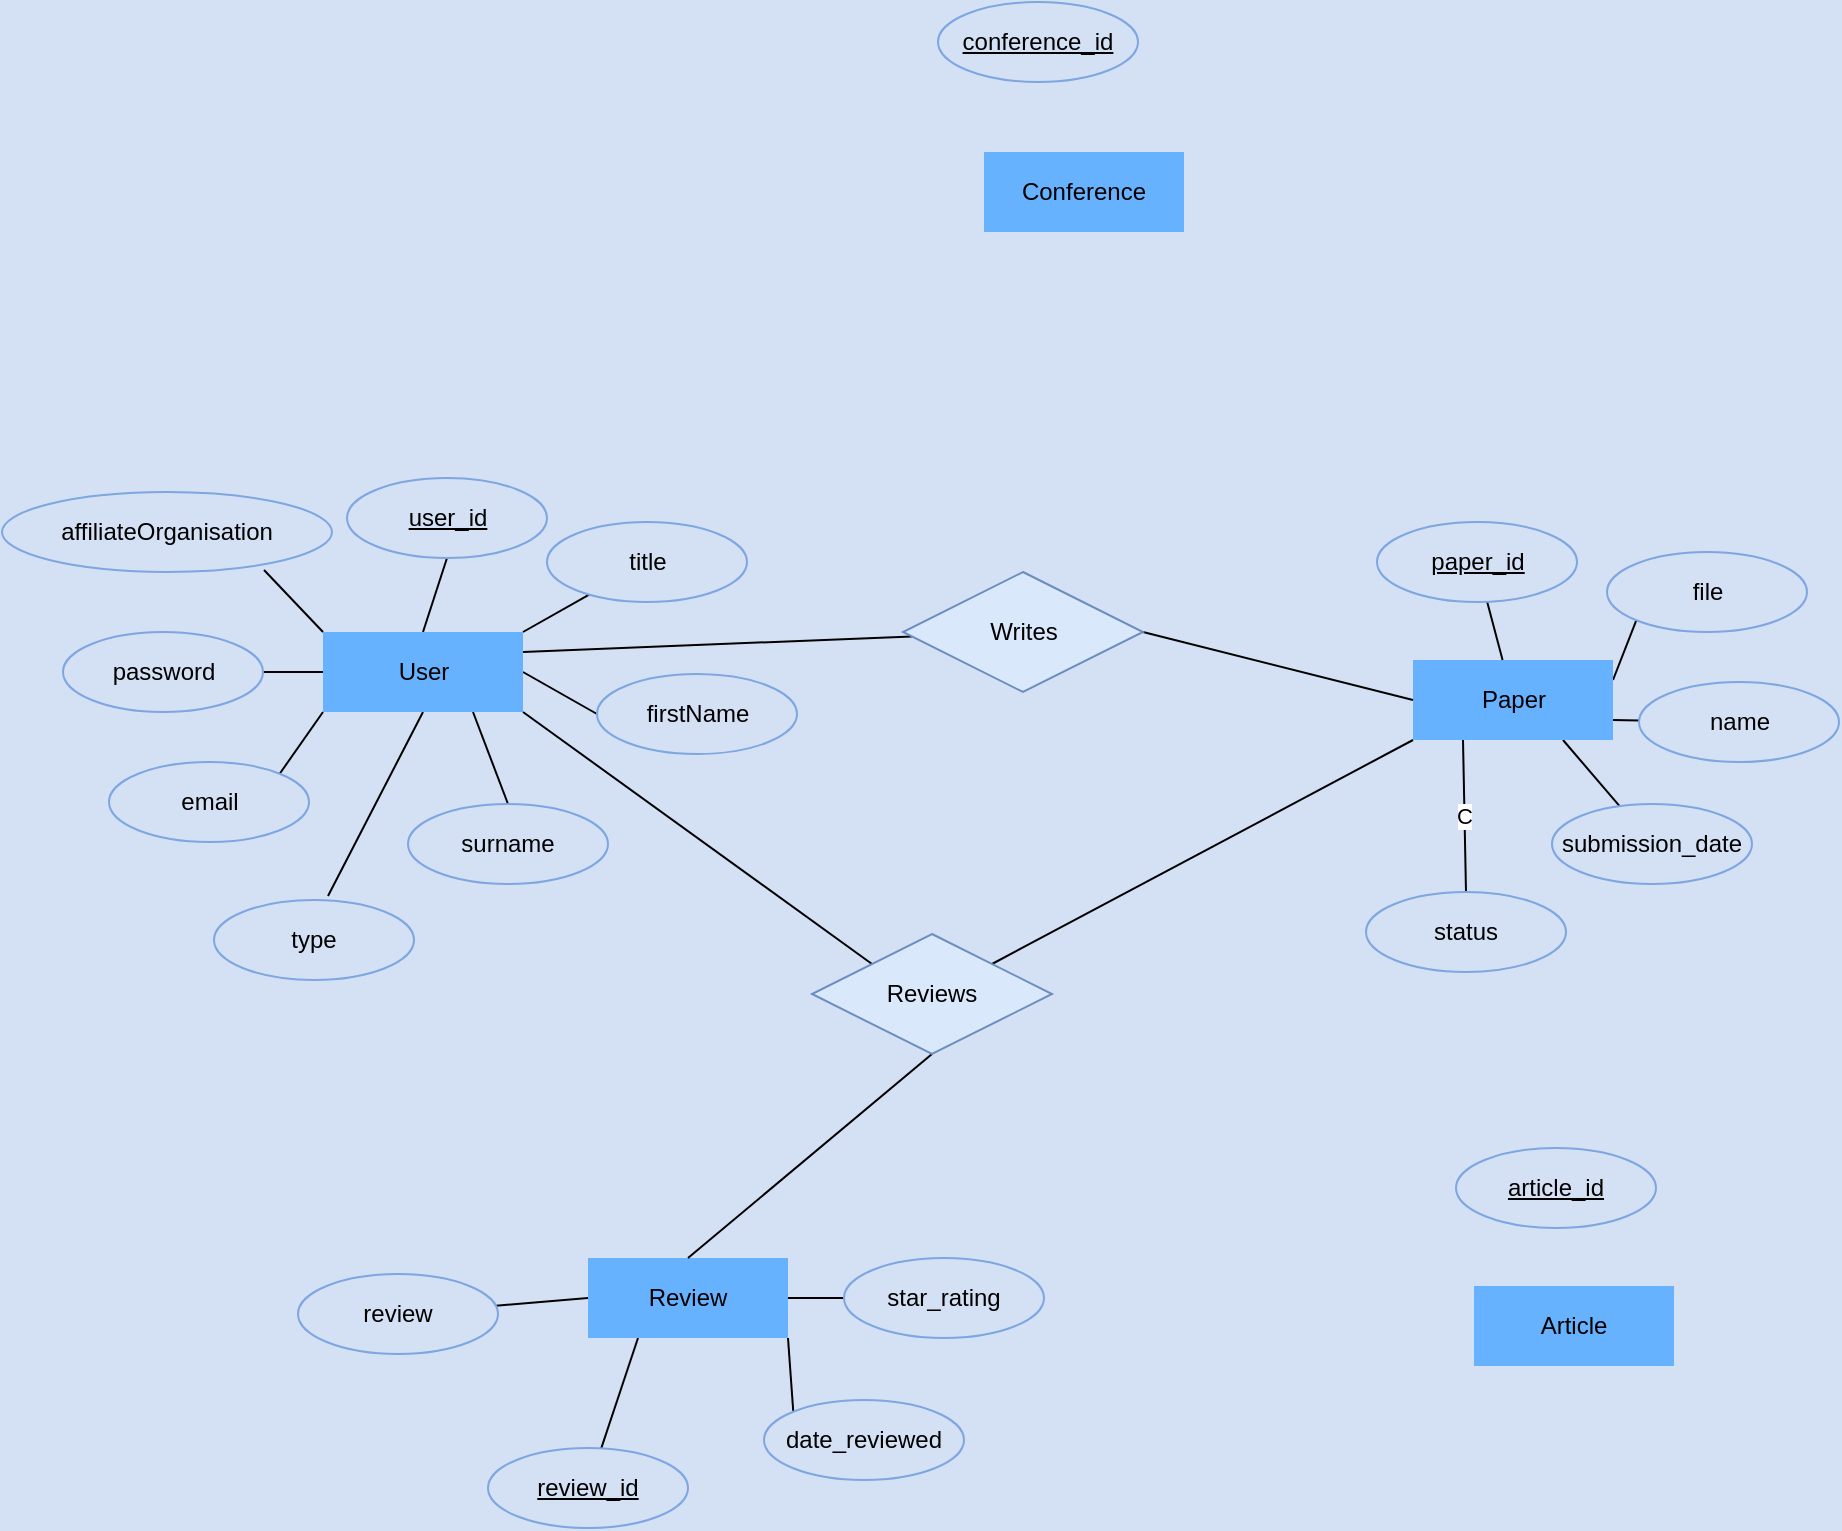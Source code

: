 <mxfile version="14.6.13" type="device" pages="3"><diagram id="o_utrdPBw0m4lJlBkZtH" name="Conceptual"><mxGraphModel dx="1021" dy="1474" grid="0" gridSize="10" guides="1" tooltips="1" connect="1" arrows="1" fold="1" page="1" pageScale="1" pageWidth="1169" pageHeight="827" background="#D4E1F5" math="0" shadow="0"><root><mxCell id="0"/><mxCell id="1" parent="0"/><mxCell id="fUu5veJID8eSJfYwakvx-3" style="rounded=0;orthogonalLoop=1;jettySize=auto;html=1;exitX=0.5;exitY=0;exitDx=0;exitDy=0;entryX=0.5;entryY=1;entryDx=0;entryDy=0;endArrow=none;endFill=0;labelBorderColor=none;" edge="1" parent="1" source="fUu5veJID8eSJfYwakvx-1" target="fUu5veJID8eSJfYwakvx-2"><mxGeometry relative="1" as="geometry"/></mxCell><mxCell id="fUu5veJID8eSJfYwakvx-12" style="rounded=0;orthogonalLoop=1;jettySize=auto;html=1;exitX=0;exitY=0;exitDx=0;exitDy=0;entryX=0.794;entryY=0.975;entryDx=0;entryDy=0;entryPerimeter=0;endArrow=none;endFill=0;labelBorderColor=none;" edge="1" parent="1" source="fUu5veJID8eSJfYwakvx-1" target="fUu5veJID8eSJfYwakvx-9"><mxGeometry relative="1" as="geometry"/></mxCell><mxCell id="fUu5veJID8eSJfYwakvx-13" style="edgeStyle=none;rounded=0;orthogonalLoop=1;jettySize=auto;html=1;exitX=0;exitY=0.5;exitDx=0;exitDy=0;entryX=1;entryY=0.5;entryDx=0;entryDy=0;endArrow=none;endFill=0;labelBorderColor=none;" edge="1" parent="1" source="fUu5veJID8eSJfYwakvx-1" target="fUu5veJID8eSJfYwakvx-8"><mxGeometry relative="1" as="geometry"/></mxCell><mxCell id="fUu5veJID8eSJfYwakvx-14" style="edgeStyle=none;rounded=0;orthogonalLoop=1;jettySize=auto;html=1;exitX=0;exitY=1;exitDx=0;exitDy=0;entryX=1;entryY=0;entryDx=0;entryDy=0;endArrow=none;endFill=0;labelBorderColor=none;" edge="1" parent="1" source="fUu5veJID8eSJfYwakvx-1" target="fUu5veJID8eSJfYwakvx-11"><mxGeometry relative="1" as="geometry"/></mxCell><mxCell id="fUu5veJID8eSJfYwakvx-15" style="edgeStyle=none;rounded=0;orthogonalLoop=1;jettySize=auto;html=1;exitX=0.5;exitY=1;exitDx=0;exitDy=0;entryX=0.57;entryY=-0.05;entryDx=0;entryDy=0;entryPerimeter=0;endArrow=none;endFill=0;labelBorderColor=none;" edge="1" parent="1" source="fUu5veJID8eSJfYwakvx-1" target="fUu5veJID8eSJfYwakvx-6"><mxGeometry relative="1" as="geometry"/></mxCell><mxCell id="fUu5veJID8eSJfYwakvx-16" style="edgeStyle=none;rounded=0;orthogonalLoop=1;jettySize=auto;html=1;exitX=0.75;exitY=1;exitDx=0;exitDy=0;entryX=0.5;entryY=0;entryDx=0;entryDy=0;endArrow=none;endFill=0;labelBorderColor=none;" edge="1" parent="1" source="fUu5veJID8eSJfYwakvx-1" target="fUu5veJID8eSJfYwakvx-7"><mxGeometry relative="1" as="geometry"/></mxCell><mxCell id="fUu5veJID8eSJfYwakvx-17" style="edgeStyle=none;rounded=0;orthogonalLoop=1;jettySize=auto;html=1;exitX=1;exitY=0.5;exitDx=0;exitDy=0;entryX=0;entryY=0.5;entryDx=0;entryDy=0;endArrow=none;endFill=0;labelBorderColor=none;" edge="1" parent="1" source="fUu5veJID8eSJfYwakvx-1" target="fUu5veJID8eSJfYwakvx-5"><mxGeometry relative="1" as="geometry"/></mxCell><mxCell id="fUu5veJID8eSJfYwakvx-18" style="edgeStyle=none;rounded=0;orthogonalLoop=1;jettySize=auto;html=1;exitX=1;exitY=0;exitDx=0;exitDy=0;endArrow=none;endFill=0;labelBorderColor=none;" edge="1" parent="1" source="fUu5veJID8eSJfYwakvx-1" target="fUu5veJID8eSJfYwakvx-4"><mxGeometry relative="1" as="geometry"/></mxCell><mxCell id="fUu5veJID8eSJfYwakvx-43" style="edgeStyle=none;rounded=0;orthogonalLoop=1;jettySize=auto;html=1;entryX=0;entryY=0;entryDx=0;entryDy=0;endArrow=none;endFill=0;exitX=1;exitY=1;exitDx=0;exitDy=0;labelBorderColor=none;" edge="1" parent="1" source="fUu5veJID8eSJfYwakvx-1" target="fUu5veJID8eSJfYwakvx-42"><mxGeometry relative="1" as="geometry"><mxPoint x="421" y="380" as="sourcePoint"/></mxGeometry></mxCell><mxCell id="fUu5veJID8eSJfYwakvx-1" value="User" style="whiteSpace=wrap;html=1;align=center;strokeColor=none;fillColor=#66B2FF;labelBorderColor=none;" vertex="1" parent="1"><mxGeometry x="301.5" y="206" width="100" height="40" as="geometry"/></mxCell><mxCell id="fUu5veJID8eSJfYwakvx-2" value="user_id" style="ellipse;whiteSpace=wrap;html=1;align=center;fontStyle=4;strokeColor=#7EA6E0;fillColor=#D4E1F5;labelBorderColor=none;" vertex="1" parent="1"><mxGeometry x="313.5" y="129" width="100" height="40" as="geometry"/></mxCell><mxCell id="fUu5veJID8eSJfYwakvx-4" value="title" style="ellipse;whiteSpace=wrap;html=1;align=center;strokeColor=#7EA6E0;fillColor=#D4E1F5;labelBorderColor=none;" vertex="1" parent="1"><mxGeometry x="413.5" y="151" width="100" height="40" as="geometry"/></mxCell><mxCell id="fUu5veJID8eSJfYwakvx-5" value="firstName" style="ellipse;whiteSpace=wrap;html=1;align=center;strokeColor=#7EA6E0;fillColor=#D4E1F5;labelBorderColor=none;" vertex="1" parent="1"><mxGeometry x="438.5" y="227" width="100" height="40" as="geometry"/></mxCell><mxCell id="fUu5veJID8eSJfYwakvx-6" value="type" style="ellipse;whiteSpace=wrap;html=1;align=center;strokeColor=#7EA6E0;fillColor=#D4E1F5;labelBorderColor=none;" vertex="1" parent="1"><mxGeometry x="247" y="340" width="100" height="40" as="geometry"/></mxCell><mxCell id="fUu5veJID8eSJfYwakvx-7" value="surname" style="ellipse;whiteSpace=wrap;html=1;align=center;strokeColor=#7EA6E0;fillColor=#D4E1F5;labelBorderColor=none;" vertex="1" parent="1"><mxGeometry x="344" y="292" width="100" height="40" as="geometry"/></mxCell><mxCell id="fUu5veJID8eSJfYwakvx-8" value="password" style="ellipse;whiteSpace=wrap;html=1;align=center;strokeColor=#7EA6E0;fillColor=#D4E1F5;labelBorderColor=none;" vertex="1" parent="1"><mxGeometry x="171.5" y="206" width="100" height="40" as="geometry"/></mxCell><mxCell id="fUu5veJID8eSJfYwakvx-9" value="affiliateOrganisation" style="ellipse;whiteSpace=wrap;html=1;align=center;strokeColor=#7EA6E0;fillColor=#D4E1F5;labelBorderColor=none;" vertex="1" parent="1"><mxGeometry x="141" y="136" width="165" height="40" as="geometry"/></mxCell><mxCell id="fUu5veJID8eSJfYwakvx-21" value="C" style="edgeStyle=none;rounded=0;orthogonalLoop=1;jettySize=auto;html=1;exitX=0.5;exitY=0;exitDx=0;exitDy=0;entryX=0.25;entryY=1;entryDx=0;entryDy=0;endArrow=none;endFill=0;labelBorderColor=none;" edge="1" parent="1" source="fUu5veJID8eSJfYwakvx-10" target="fUu5veJID8eSJfYwakvx-20"><mxGeometry relative="1" as="geometry"/></mxCell><mxCell id="fUu5veJID8eSJfYwakvx-10" value="status" style="ellipse;whiteSpace=wrap;html=1;align=center;strokeColor=#7EA6E0;fillColor=#D4E1F5;labelBorderColor=none;" vertex="1" parent="1"><mxGeometry x="823" y="336" width="100" height="40" as="geometry"/></mxCell><mxCell id="fUu5veJID8eSJfYwakvx-11" value="email" style="ellipse;whiteSpace=wrap;html=1;align=center;strokeColor=#7EA6E0;fillColor=#D4E1F5;labelBorderColor=none;" vertex="1" parent="1"><mxGeometry x="194.5" y="271" width="100" height="40" as="geometry"/></mxCell><mxCell id="fUu5veJID8eSJfYwakvx-22" style="edgeStyle=none;rounded=0;orthogonalLoop=1;jettySize=auto;html=1;exitX=0;exitY=1;exitDx=0;exitDy=0;entryX=1;entryY=0.25;entryDx=0;entryDy=0;endArrow=none;endFill=0;labelBorderColor=none;" edge="1" parent="1" source="fUu5veJID8eSJfYwakvx-19" target="fUu5veJID8eSJfYwakvx-20"><mxGeometry relative="1" as="geometry"/></mxCell><mxCell id="fUu5veJID8eSJfYwakvx-19" value="file" style="ellipse;whiteSpace=wrap;html=1;align=center;strokeColor=#7EA6E0;fillColor=#D4E1F5;labelBorderColor=none;" vertex="1" parent="1"><mxGeometry x="943.5" y="166" width="100" height="40" as="geometry"/></mxCell><mxCell id="fUu5veJID8eSJfYwakvx-25" style="edgeStyle=none;rounded=0;orthogonalLoop=1;jettySize=auto;html=1;exitX=1;exitY=0.75;exitDx=0;exitDy=0;endArrow=none;endFill=0;labelBorderColor=none;" edge="1" parent="1" source="fUu5veJID8eSJfYwakvx-20" target="fUu5veJID8eSJfYwakvx-23"><mxGeometry relative="1" as="geometry"/></mxCell><mxCell id="fUu5veJID8eSJfYwakvx-26" style="edgeStyle=none;rounded=0;orthogonalLoop=1;jettySize=auto;html=1;exitX=0.75;exitY=1;exitDx=0;exitDy=0;endArrow=none;endFill=0;labelBorderColor=none;" edge="1" parent="1" source="fUu5veJID8eSJfYwakvx-20" target="fUu5veJID8eSJfYwakvx-24"><mxGeometry relative="1" as="geometry"/></mxCell><mxCell id="fUu5veJID8eSJfYwakvx-20" value="Paper" style="whiteSpace=wrap;html=1;align=center;strokeColor=none;fillColor=#66B2FF;labelBorderColor=none;" vertex="1" parent="1"><mxGeometry x="846.5" y="220" width="100" height="40" as="geometry"/></mxCell><mxCell id="fUu5veJID8eSJfYwakvx-23" value="name" style="ellipse;whiteSpace=wrap;html=1;align=center;strokeColor=#7EA6E0;fillColor=#D4E1F5;labelBorderColor=none;" vertex="1" parent="1"><mxGeometry x="959.5" y="231" width="100" height="40" as="geometry"/></mxCell><mxCell id="fUu5veJID8eSJfYwakvx-24" value="submission_date" style="ellipse;whiteSpace=wrap;html=1;align=center;strokeColor=#7EA6E0;fillColor=#D4E1F5;labelBorderColor=none;" vertex="1" parent="1"><mxGeometry x="916" y="292" width="100" height="40" as="geometry"/></mxCell><mxCell id="fUu5veJID8eSJfYwakvx-28" style="edgeStyle=none;rounded=0;orthogonalLoop=1;jettySize=auto;html=1;endArrow=none;endFill=0;labelBorderColor=none;" edge="1" parent="1" source="fUu5veJID8eSJfYwakvx-27" target="fUu5veJID8eSJfYwakvx-20"><mxGeometry relative="1" as="geometry"/></mxCell><mxCell id="fUu5veJID8eSJfYwakvx-27" value="paper_id" style="ellipse;whiteSpace=wrap;html=1;align=center;fontStyle=4;strokeColor=#7EA6E0;fillColor=#D4E1F5;labelBorderColor=none;" vertex="1" parent="1"><mxGeometry x="828.5" y="151" width="100" height="40" as="geometry"/></mxCell><mxCell id="fUu5veJID8eSJfYwakvx-30" style="edgeStyle=none;rounded=0;orthogonalLoop=1;jettySize=auto;html=1;entryX=1;entryY=0.25;entryDx=0;entryDy=0;endArrow=none;endFill=0;labelBorderColor=none;" edge="1" parent="1" source="fUu5veJID8eSJfYwakvx-29" target="fUu5veJID8eSJfYwakvx-1"><mxGeometry relative="1" as="geometry"/></mxCell><mxCell id="fUu5veJID8eSJfYwakvx-31" style="edgeStyle=none;rounded=0;orthogonalLoop=1;jettySize=auto;html=1;exitX=1;exitY=0.5;exitDx=0;exitDy=0;entryX=0;entryY=0.5;entryDx=0;entryDy=0;endArrow=none;endFill=0;labelBorderColor=none;" edge="1" parent="1" source="fUu5veJID8eSJfYwakvx-29" target="fUu5veJID8eSJfYwakvx-20"><mxGeometry relative="1" as="geometry"/></mxCell><mxCell id="fUu5veJID8eSJfYwakvx-29" value="Writes" style="shape=rhombus;perimeter=rhombusPerimeter;whiteSpace=wrap;html=1;align=center;fillColor=#dae8fc;strokeColor=#6c8ebf;labelBorderColor=none;" vertex="1" parent="1"><mxGeometry x="591.5" y="176" width="120" height="60" as="geometry"/></mxCell><mxCell id="fUu5veJID8eSJfYwakvx-35" style="edgeStyle=none;rounded=0;orthogonalLoop=1;jettySize=auto;html=1;exitX=0.25;exitY=1;exitDx=0;exitDy=0;endArrow=none;endFill=0;labelBorderColor=none;" edge="1" parent="1" source="fUu5veJID8eSJfYwakvx-33" target="fUu5veJID8eSJfYwakvx-34"><mxGeometry relative="1" as="geometry"/></mxCell><mxCell id="fUu5veJID8eSJfYwakvx-33" value="Review" style="whiteSpace=wrap;html=1;align=center;strokeColor=none;fillColor=#66B2FF;labelBorderColor=none;" vertex="1" parent="1"><mxGeometry x="434" y="519" width="100" height="40" as="geometry"/></mxCell><mxCell id="fUu5veJID8eSJfYwakvx-34" value="review_id" style="ellipse;whiteSpace=wrap;html=1;align=center;fontStyle=4;strokeColor=#7EA6E0;fillColor=#D4E1F5;labelBorderColor=none;" vertex="1" parent="1"><mxGeometry x="384" y="614" width="100" height="40" as="geometry"/></mxCell><mxCell id="fUu5veJID8eSJfYwakvx-39" style="edgeStyle=none;rounded=0;orthogonalLoop=1;jettySize=auto;html=1;entryX=0;entryY=0.5;entryDx=0;entryDy=0;endArrow=none;endFill=0;labelBorderColor=none;" edge="1" parent="1" source="fUu5veJID8eSJfYwakvx-36" target="fUu5veJID8eSJfYwakvx-33"><mxGeometry relative="1" as="geometry"/></mxCell><mxCell id="fUu5veJID8eSJfYwakvx-36" value="review" style="ellipse;whiteSpace=wrap;html=1;align=center;strokeColor=#7EA6E0;fillColor=#D4E1F5;labelBorderColor=none;" vertex="1" parent="1"><mxGeometry x="289" y="527" width="100" height="40" as="geometry"/></mxCell><mxCell id="fUu5veJID8eSJfYwakvx-40" style="edgeStyle=none;rounded=0;orthogonalLoop=1;jettySize=auto;html=1;exitX=0;exitY=0;exitDx=0;exitDy=0;entryX=1;entryY=1;entryDx=0;entryDy=0;endArrow=none;endFill=0;labelBorderColor=none;" edge="1" parent="1" source="fUu5veJID8eSJfYwakvx-37" target="fUu5veJID8eSJfYwakvx-33"><mxGeometry relative="1" as="geometry"/></mxCell><mxCell id="fUu5veJID8eSJfYwakvx-37" value="date_reviewed" style="ellipse;whiteSpace=wrap;html=1;align=center;strokeColor=#7EA6E0;fillColor=#D4E1F5;labelBorderColor=none;" vertex="1" parent="1"><mxGeometry x="522" y="590" width="100" height="40" as="geometry"/></mxCell><mxCell id="fUu5veJID8eSJfYwakvx-41" style="edgeStyle=none;rounded=0;orthogonalLoop=1;jettySize=auto;html=1;exitX=0;exitY=0.5;exitDx=0;exitDy=0;entryX=1;entryY=0.5;entryDx=0;entryDy=0;endArrow=none;endFill=0;labelBorderColor=none;" edge="1" parent="1" source="fUu5veJID8eSJfYwakvx-38" target="fUu5veJID8eSJfYwakvx-33"><mxGeometry relative="1" as="geometry"/></mxCell><mxCell id="fUu5veJID8eSJfYwakvx-38" value="star_rating" style="ellipse;whiteSpace=wrap;html=1;align=center;strokeColor=#7EA6E0;fillColor=#D4E1F5;labelBorderColor=none;" vertex="1" parent="1"><mxGeometry x="562" y="519" width="100" height="40" as="geometry"/></mxCell><mxCell id="fUu5veJID8eSJfYwakvx-44" style="edgeStyle=none;rounded=0;orthogonalLoop=1;jettySize=auto;html=1;exitX=0.5;exitY=1;exitDx=0;exitDy=0;entryX=0.5;entryY=0;entryDx=0;entryDy=0;endArrow=none;endFill=0;labelBorderColor=none;" edge="1" parent="1" source="fUu5veJID8eSJfYwakvx-42" target="fUu5veJID8eSJfYwakvx-33"><mxGeometry relative="1" as="geometry"/></mxCell><mxCell id="fUu5veJID8eSJfYwakvx-46" style="edgeStyle=none;rounded=0;orthogonalLoop=1;jettySize=auto;html=1;exitX=1;exitY=0;exitDx=0;exitDy=0;entryX=0;entryY=1;entryDx=0;entryDy=0;endArrow=none;endFill=0;labelBorderColor=none;" edge="1" parent="1" source="fUu5veJID8eSJfYwakvx-42" target="fUu5veJID8eSJfYwakvx-20"><mxGeometry relative="1" as="geometry"/></mxCell><mxCell id="fUu5veJID8eSJfYwakvx-42" value="Reviews" style="shape=rhombus;perimeter=rhombusPerimeter;whiteSpace=wrap;html=1;align=center;fillColor=#dae8fc;strokeColor=#6c8ebf;labelBorderColor=none;" vertex="1" parent="1"><mxGeometry x="546" y="357" width="120" height="60" as="geometry"/></mxCell><mxCell id="gwvLup78TTMZ_jdKcUKZ-2" value="Conference" style="whiteSpace=wrap;html=1;align=center;strokeColor=none;fillColor=#66B2FF;labelBorderColor=none;" vertex="1" parent="1"><mxGeometry x="632" y="-34" width="100" height="40" as="geometry"/></mxCell><mxCell id="gwvLup78TTMZ_jdKcUKZ-4" value="article_id" style="ellipse;whiteSpace=wrap;html=1;align=center;fontStyle=4;strokeColor=#7EA6E0;fillColor=#D4E1F5;labelBorderColor=none;" vertex="1" parent="1"><mxGeometry x="868" y="464" width="100" height="40" as="geometry"/></mxCell><mxCell id="pDFstHLghfgEZjHzmaCU-2" value="Article" style="whiteSpace=wrap;html=1;align=center;strokeColor=none;fillColor=#66B2FF;labelBorderColor=none;" vertex="1" parent="1"><mxGeometry x="877" y="533" width="100" height="40" as="geometry"/></mxCell><mxCell id="pDFstHLghfgEZjHzmaCU-3" value="conference_id" style="ellipse;whiteSpace=wrap;html=1;align=center;fontStyle=4;strokeColor=#7EA6E0;fillColor=#D4E1F5;labelBorderColor=none;" vertex="1" parent="1"><mxGeometry x="609" y="-109" width="100" height="40" as="geometry"/></mxCell></root></mxGraphModel></diagram><diagram id="9V84JbKGdXZYfsHyv1Iv" name="Logical"><mxGraphModel dx="2409" dy="786" grid="0" gridSize="10" guides="1" tooltips="1" connect="1" arrows="1" fold="1" page="1" pageScale="1" pageWidth="1169" pageHeight="827" background="#FF9999" math="0" shadow="0"><root><mxCell id="awI3YMp1un_TOX1T4njR-0"/><mxCell id="awI3YMp1un_TOX1T4njR-1" parent="awI3YMp1un_TOX1T4njR-0"/><mxCell id="tOlWPvxr9f-sUqfDVh22-44" value="User" style="shape=table;startSize=30;container=1;collapsible=1;childLayout=tableLayout;fixedRows=1;rowLines=0;fontStyle=1;align=center;resizeLast=1;strokeColor=#ae4132;fillColor=#fad9d5;" vertex="1" parent="awI3YMp1un_TOX1T4njR-1"><mxGeometry x="-43" y="219" width="180" height="280" as="geometry"/></mxCell><mxCell id="tOlWPvxr9f-sUqfDVh22-45" value="" style="shape=partialRectangle;collapsible=0;dropTarget=0;pointerEvents=0;fillColor=none;top=0;left=0;bottom=1;right=0;points=[[0,0.5],[1,0.5]];portConstraint=eastwest;" vertex="1" parent="tOlWPvxr9f-sUqfDVh22-44"><mxGeometry y="30" width="180" height="30" as="geometry"/></mxCell><mxCell id="tOlWPvxr9f-sUqfDVh22-46" value="PK" style="shape=partialRectangle;connectable=0;fillColor=none;top=0;left=0;bottom=0;right=0;fontStyle=1;overflow=hidden;" vertex="1" parent="tOlWPvxr9f-sUqfDVh22-45"><mxGeometry width="30" height="30" as="geometry"/></mxCell><mxCell id="tOlWPvxr9f-sUqfDVh22-47" value="id" style="shape=partialRectangle;connectable=0;fillColor=none;top=0;left=0;bottom=0;right=0;align=left;spacingLeft=6;fontStyle=5;overflow=hidden;" vertex="1" parent="tOlWPvxr9f-sUqfDVh22-45"><mxGeometry x="30" width="150" height="30" as="geometry"/></mxCell><mxCell id="xiee4eVzFT5Jo1kxww3t-93" value="" style="shape=partialRectangle;collapsible=0;dropTarget=0;pointerEvents=0;fillColor=none;top=0;left=0;bottom=0;right=0;points=[[0,0.5],[1,0.5]];portConstraint=eastwest;fontColor=#000000;strokeColor=#7EA6E0;" vertex="1" parent="tOlWPvxr9f-sUqfDVh22-44"><mxGeometry y="60" width="180" height="30" as="geometry"/></mxCell><mxCell id="xiee4eVzFT5Jo1kxww3t-94" value="FK" style="shape=partialRectangle;connectable=0;fillColor=none;top=0;left=0;bottom=0;right=0;fontStyle=0;overflow=hidden;" vertex="1" parent="xiee4eVzFT5Jo1kxww3t-93"><mxGeometry width="30" height="30" as="geometry"/></mxCell><mxCell id="xiee4eVzFT5Jo1kxww3t-95" value="title_id" style="shape=partialRectangle;connectable=0;fillColor=none;top=0;left=0;bottom=0;right=0;align=left;spacingLeft=6;fontStyle=0;overflow=hidden;" vertex="1" parent="xiee4eVzFT5Jo1kxww3t-93"><mxGeometry x="30" width="150" height="30" as="geometry"/></mxCell><mxCell id="Gvt4wQmOJiKmyIuG7mO7-45" value="" style="shape=partialRectangle;collapsible=0;dropTarget=0;pointerEvents=0;fillColor=none;top=0;left=0;bottom=0;right=0;points=[[0,0.5],[1,0.5]];portConstraint=eastwest;fontColor=#000000;strokeColor=#7EA6E0;" vertex="1" parent="tOlWPvxr9f-sUqfDVh22-44"><mxGeometry y="90" width="180" height="30" as="geometry"/></mxCell><mxCell id="Gvt4wQmOJiKmyIuG7mO7-46" value="FK" style="shape=partialRectangle;connectable=0;fillColor=none;top=0;left=0;bottom=0;right=0;fontStyle=0;overflow=hidden;" vertex="1" parent="Gvt4wQmOJiKmyIuG7mO7-45"><mxGeometry width="30" height="30" as="geometry"/></mxCell><mxCell id="Gvt4wQmOJiKmyIuG7mO7-47" value="type_id" style="shape=partialRectangle;connectable=0;fillColor=none;top=0;left=0;bottom=0;right=0;align=left;spacingLeft=6;fontStyle=0;overflow=hidden;" vertex="1" parent="Gvt4wQmOJiKmyIuG7mO7-45"><mxGeometry x="30" width="150" height="30" as="geometry"/></mxCell><mxCell id="tOlWPvxr9f-sUqfDVh22-51" value="" style="shape=partialRectangle;collapsible=0;dropTarget=0;pointerEvents=0;fillColor=none;top=0;left=0;bottom=0;right=0;points=[[0,0.5],[1,0.5]];portConstraint=eastwest;" vertex="1" parent="tOlWPvxr9f-sUqfDVh22-44"><mxGeometry y="120" width="180" height="30" as="geometry"/></mxCell><mxCell id="tOlWPvxr9f-sUqfDVh22-52" value="" style="shape=partialRectangle;connectable=0;fillColor=none;top=0;left=0;bottom=0;right=0;editable=1;overflow=hidden;" vertex="1" parent="tOlWPvxr9f-sUqfDVh22-51"><mxGeometry width="30" height="30" as="geometry"/></mxCell><mxCell id="tOlWPvxr9f-sUqfDVh22-53" value="firstName" style="shape=partialRectangle;connectable=0;fillColor=none;top=0;left=0;bottom=0;right=0;align=left;spacingLeft=6;overflow=hidden;" vertex="1" parent="tOlWPvxr9f-sUqfDVh22-51"><mxGeometry x="30" width="150" height="30" as="geometry"/></mxCell><mxCell id="Pr6Fc7DLuN0rpfQHtQIa-34" value="" style="shape=partialRectangle;collapsible=0;dropTarget=0;pointerEvents=0;fillColor=none;top=0;left=0;bottom=0;right=0;points=[[0,0.5],[1,0.5]];portConstraint=eastwest;" vertex="1" parent="tOlWPvxr9f-sUqfDVh22-44"><mxGeometry y="150" width="180" height="30" as="geometry"/></mxCell><mxCell id="Pr6Fc7DLuN0rpfQHtQIa-35" value="" style="shape=partialRectangle;connectable=0;fillColor=none;top=0;left=0;bottom=0;right=0;editable=1;overflow=hidden;" vertex="1" parent="Pr6Fc7DLuN0rpfQHtQIa-34"><mxGeometry width="30" height="30" as="geometry"/></mxCell><mxCell id="Pr6Fc7DLuN0rpfQHtQIa-36" value="middleName" style="shape=partialRectangle;connectable=0;fillColor=none;top=0;left=0;bottom=0;right=0;align=left;spacingLeft=6;overflow=hidden;" vertex="1" parent="Pr6Fc7DLuN0rpfQHtQIa-34"><mxGeometry x="30" width="150" height="30" as="geometry"/></mxCell><mxCell id="tOlWPvxr9f-sUqfDVh22-54" value="" style="shape=partialRectangle;collapsible=0;dropTarget=0;pointerEvents=0;fillColor=none;top=0;left=0;bottom=0;right=0;points=[[0,0.5],[1,0.5]];portConstraint=eastwest;" vertex="1" parent="tOlWPvxr9f-sUqfDVh22-44"><mxGeometry y="180" width="180" height="30" as="geometry"/></mxCell><mxCell id="tOlWPvxr9f-sUqfDVh22-55" value="" style="shape=partialRectangle;connectable=0;fillColor=none;top=0;left=0;bottom=0;right=0;editable=1;overflow=hidden;" vertex="1" parent="tOlWPvxr9f-sUqfDVh22-54"><mxGeometry width="30" height="30" as="geometry"/></mxCell><mxCell id="tOlWPvxr9f-sUqfDVh22-56" value="surname" style="shape=partialRectangle;connectable=0;fillColor=none;top=0;left=0;bottom=0;right=0;align=left;spacingLeft=6;overflow=hidden;" vertex="1" parent="tOlWPvxr9f-sUqfDVh22-54"><mxGeometry x="30" width="150" height="30" as="geometry"/></mxCell><mxCell id="tOlWPvxr9f-sUqfDVh22-116" value="" style="shape=partialRectangle;collapsible=0;dropTarget=0;pointerEvents=0;fillColor=none;top=0;left=0;bottom=0;right=0;points=[[0,0.5],[1,0.5]];portConstraint=eastwest;" vertex="1" parent="tOlWPvxr9f-sUqfDVh22-44"><mxGeometry y="210" width="180" height="30" as="geometry"/></mxCell><mxCell id="tOlWPvxr9f-sUqfDVh22-117" value="" style="shape=partialRectangle;connectable=0;fillColor=none;top=0;left=0;bottom=0;right=0;editable=1;overflow=hidden;" vertex="1" parent="tOlWPvxr9f-sUqfDVh22-116"><mxGeometry width="30" height="30" as="geometry"/></mxCell><mxCell id="tOlWPvxr9f-sUqfDVh22-118" value="email" style="shape=partialRectangle;connectable=0;fillColor=none;top=0;left=0;bottom=0;right=0;align=left;spacingLeft=6;overflow=hidden;" vertex="1" parent="tOlWPvxr9f-sUqfDVh22-116"><mxGeometry x="30" width="150" height="30" as="geometry"/></mxCell><mxCell id="tOlWPvxr9f-sUqfDVh22-119" value="" style="shape=partialRectangle;collapsible=0;dropTarget=0;pointerEvents=0;fillColor=none;top=0;left=0;bottom=0;right=0;points=[[0,0.5],[1,0.5]];portConstraint=eastwest;" vertex="1" parent="tOlWPvxr9f-sUqfDVh22-44"><mxGeometry y="240" width="180" height="30" as="geometry"/></mxCell><mxCell id="tOlWPvxr9f-sUqfDVh22-120" value="" style="shape=partialRectangle;connectable=0;fillColor=none;top=0;left=0;bottom=0;right=0;editable=1;overflow=hidden;" vertex="1" parent="tOlWPvxr9f-sUqfDVh22-119"><mxGeometry width="30" height="30" as="geometry"/></mxCell><mxCell id="tOlWPvxr9f-sUqfDVh22-121" value="password" style="shape=partialRectangle;connectable=0;fillColor=none;top=0;left=0;bottom=0;right=0;align=left;spacingLeft=6;overflow=hidden;" vertex="1" parent="tOlWPvxr9f-sUqfDVh22-119"><mxGeometry x="30" width="150" height="30" as="geometry"/></mxCell><mxCell id="tOlWPvxr9f-sUqfDVh22-87" value="Paper" style="shape=table;startSize=30;container=1;collapsible=1;childLayout=tableLayout;fixedRows=1;rowLines=0;fontStyle=1;align=center;resizeLast=1;strokeColor=#ae4132;fillColor=#fad9d5;" vertex="1" parent="awI3YMp1un_TOX1T4njR-1"><mxGeometry x="527" y="245" width="180" height="190" as="geometry"/></mxCell><mxCell id="tOlWPvxr9f-sUqfDVh22-91" value="" style="shape=partialRectangle;collapsible=0;dropTarget=0;pointerEvents=0;fillColor=none;top=0;left=0;bottom=1;right=0;points=[[0,0.5],[1,0.5]];portConstraint=eastwest;" vertex="1" parent="tOlWPvxr9f-sUqfDVh22-87"><mxGeometry y="30" width="180" height="30" as="geometry"/></mxCell><mxCell id="tOlWPvxr9f-sUqfDVh22-92" value="PK" style="shape=partialRectangle;connectable=0;fillColor=none;top=0;left=0;bottom=0;right=0;fontStyle=1;overflow=hidden;" vertex="1" parent="tOlWPvxr9f-sUqfDVh22-91"><mxGeometry width="60" height="30" as="geometry"/></mxCell><mxCell id="tOlWPvxr9f-sUqfDVh22-93" value="id" style="shape=partialRectangle;connectable=0;fillColor=none;top=0;left=0;bottom=0;right=0;align=left;spacingLeft=6;fontStyle=5;overflow=hidden;" vertex="1" parent="tOlWPvxr9f-sUqfDVh22-91"><mxGeometry x="60" width="120" height="30" as="geometry"/></mxCell><mxCell id="tOlWPvxr9f-sUqfDVh22-94" value="" style="shape=partialRectangle;collapsible=0;dropTarget=0;pointerEvents=0;fillColor=none;top=0;left=0;bottom=0;right=0;points=[[0,0.5],[1,0.5]];portConstraint=eastwest;" vertex="1" parent="tOlWPvxr9f-sUqfDVh22-87"><mxGeometry y="60" width="180" height="30" as="geometry"/></mxCell><mxCell id="tOlWPvxr9f-sUqfDVh22-95" value="" style="shape=partialRectangle;connectable=0;fillColor=none;top=0;left=0;bottom=0;right=0;editable=1;overflow=hidden;" vertex="1" parent="tOlWPvxr9f-sUqfDVh22-94"><mxGeometry width="60" height="30" as="geometry"/></mxCell><mxCell id="tOlWPvxr9f-sUqfDVh22-96" value="name" style="shape=partialRectangle;connectable=0;fillColor=none;top=0;left=0;bottom=0;right=0;align=left;spacingLeft=6;overflow=hidden;" vertex="1" parent="tOlWPvxr9f-sUqfDVh22-94"><mxGeometry x="60" width="120" height="30" as="geometry"/></mxCell><mxCell id="tOlWPvxr9f-sUqfDVh22-97" value="" style="shape=partialRectangle;collapsible=0;dropTarget=0;pointerEvents=0;fillColor=none;top=0;left=0;bottom=0;right=0;points=[[0,0.5],[1,0.5]];portConstraint=eastwest;" vertex="1" parent="tOlWPvxr9f-sUqfDVh22-87"><mxGeometry y="90" width="180" height="30" as="geometry"/></mxCell><mxCell id="tOlWPvxr9f-sUqfDVh22-98" value="" style="shape=partialRectangle;connectable=0;fillColor=none;top=0;left=0;bottom=0;right=0;editable=1;overflow=hidden;" vertex="1" parent="tOlWPvxr9f-sUqfDVh22-97"><mxGeometry width="60" height="30" as="geometry"/></mxCell><mxCell id="tOlWPvxr9f-sUqfDVh22-99" value="submission_date" style="shape=partialRectangle;connectable=0;fillColor=none;top=0;left=0;bottom=0;right=0;align=left;spacingLeft=6;overflow=hidden;" vertex="1" parent="tOlWPvxr9f-sUqfDVh22-97"><mxGeometry x="60" width="120" height="30" as="geometry"/></mxCell><mxCell id="xiee4eVzFT5Jo1kxww3t-44" value="" style="shape=partialRectangle;collapsible=0;dropTarget=0;pointerEvents=0;fillColor=none;top=0;left=0;bottom=0;right=0;points=[[0,0.5],[1,0.5]];portConstraint=eastwest;" vertex="1" parent="tOlWPvxr9f-sUqfDVh22-87"><mxGeometry y="120" width="180" height="30" as="geometry"/></mxCell><mxCell id="xiee4eVzFT5Jo1kxww3t-45" value="" style="shape=partialRectangle;connectable=0;fillColor=none;top=0;left=0;bottom=0;right=0;editable=1;overflow=hidden;" vertex="1" parent="xiee4eVzFT5Jo1kxww3t-44"><mxGeometry width="60" height="30" as="geometry"/></mxCell><mxCell id="xiee4eVzFT5Jo1kxww3t-46" value="status" style="shape=partialRectangle;connectable=0;fillColor=none;top=0;left=0;bottom=0;right=0;align=left;spacingLeft=6;overflow=hidden;" vertex="1" parent="xiee4eVzFT5Jo1kxww3t-44"><mxGeometry x="60" width="120" height="30" as="geometry"/></mxCell><mxCell id="xiee4eVzFT5Jo1kxww3t-47" value="" style="shape=partialRectangle;collapsible=0;dropTarget=0;pointerEvents=0;fillColor=none;top=0;left=0;bottom=0;right=0;points=[[0,0.5],[1,0.5]];portConstraint=eastwest;" vertex="1" parent="tOlWPvxr9f-sUqfDVh22-87"><mxGeometry y="150" width="180" height="30" as="geometry"/></mxCell><mxCell id="xiee4eVzFT5Jo1kxww3t-48" value="" style="shape=partialRectangle;connectable=0;fillColor=none;top=0;left=0;bottom=0;right=0;editable=1;overflow=hidden;" vertex="1" parent="xiee4eVzFT5Jo1kxww3t-47"><mxGeometry width="60" height="30" as="geometry"/></mxCell><mxCell id="xiee4eVzFT5Jo1kxww3t-49" value="file" style="shape=partialRectangle;connectable=0;fillColor=none;top=0;left=0;bottom=0;right=0;align=left;spacingLeft=6;overflow=hidden;" vertex="1" parent="xiee4eVzFT5Jo1kxww3t-47"><mxGeometry x="60" width="120" height="30" as="geometry"/></mxCell><mxCell id="xiee4eVzFT5Jo1kxww3t-78" style="edgeStyle=orthogonalEdgeStyle;rounded=0;orthogonalLoop=1;jettySize=auto;html=1;exitX=0.75;exitY=0;exitDx=0;exitDy=0;entryX=0;entryY=0.5;entryDx=0;entryDy=0;fontColor=#000000;startArrow=ERoneToMany;startFill=0;endArrow=ERone;endFill=0;" edge="1" parent="awI3YMp1un_TOX1T4njR-1" source="tOlWPvxr9f-sUqfDVh22-100" target="xxFaCEutRvGqtBWHnQQL-23"><mxGeometry relative="1" as="geometry"/></mxCell><mxCell id="tOlWPvxr9f-sUqfDVh22-100" value="Review" style="shape=table;startSize=30;container=1;collapsible=1;childLayout=tableLayout;fixedRows=1;rowLines=0;fontStyle=1;align=center;resizeLast=1;strokeColor=#ae4132;fillColor=#fad9d5;" vertex="1" parent="awI3YMp1un_TOX1T4njR-1"><mxGeometry x="337" y="637" width="180" height="160" as="geometry"/></mxCell><mxCell id="xiee4eVzFT5Jo1kxww3t-50" value="" style="shape=partialRectangle;collapsible=0;dropTarget=0;pointerEvents=0;fillColor=none;top=0;left=0;bottom=1;right=0;points=[[0,0.5],[1,0.5]];portConstraint=eastwest;fontColor=#000000;strokeColor=#7EA6E0;" vertex="1" parent="tOlWPvxr9f-sUqfDVh22-100"><mxGeometry y="30" width="180" height="30" as="geometry"/></mxCell><mxCell id="xiee4eVzFT5Jo1kxww3t-51" value="PK" style="shape=partialRectangle;connectable=0;fillColor=none;top=0;left=0;bottom=0;right=0;fontStyle=1;overflow=hidden;" vertex="1" parent="xiee4eVzFT5Jo1kxww3t-50"><mxGeometry width="60" height="30" as="geometry"/></mxCell><mxCell id="xiee4eVzFT5Jo1kxww3t-52" value="id" style="shape=partialRectangle;connectable=0;fillColor=none;top=0;left=0;bottom=0;right=0;align=left;spacingLeft=6;fontStyle=5;overflow=hidden;" vertex="1" parent="xiee4eVzFT5Jo1kxww3t-50"><mxGeometry x="60" width="120" height="30" as="geometry"/></mxCell><mxCell id="tOlWPvxr9f-sUqfDVh22-107" value="" style="shape=partialRectangle;collapsible=0;dropTarget=0;pointerEvents=0;fillColor=none;top=0;left=0;bottom=0;right=0;points=[[0,0.5],[1,0.5]];portConstraint=eastwest;" vertex="1" parent="tOlWPvxr9f-sUqfDVh22-100"><mxGeometry y="60" width="180" height="30" as="geometry"/></mxCell><mxCell id="tOlWPvxr9f-sUqfDVh22-108" value="" style="shape=partialRectangle;connectable=0;fillColor=none;top=0;left=0;bottom=0;right=0;editable=1;overflow=hidden;" vertex="1" parent="tOlWPvxr9f-sUqfDVh22-107"><mxGeometry width="60" height="30" as="geometry"/></mxCell><mxCell id="tOlWPvxr9f-sUqfDVh22-109" value="star_rating" style="shape=partialRectangle;connectable=0;fillColor=none;top=0;left=0;bottom=0;right=0;align=left;spacingLeft=6;overflow=hidden;" vertex="1" parent="tOlWPvxr9f-sUqfDVh22-107"><mxGeometry x="60" width="120" height="30" as="geometry"/></mxCell><mxCell id="tOlWPvxr9f-sUqfDVh22-125" value="" style="shape=partialRectangle;collapsible=0;dropTarget=0;pointerEvents=0;fillColor=none;top=0;left=0;bottom=0;right=0;points=[[0,0.5],[1,0.5]];portConstraint=eastwest;" vertex="1" parent="tOlWPvxr9f-sUqfDVh22-100"><mxGeometry y="90" width="180" height="30" as="geometry"/></mxCell><mxCell id="tOlWPvxr9f-sUqfDVh22-126" value="" style="shape=partialRectangle;connectable=0;fillColor=none;top=0;left=0;bottom=0;right=0;editable=1;overflow=hidden;" vertex="1" parent="tOlWPvxr9f-sUqfDVh22-125"><mxGeometry width="60" height="30" as="geometry"/></mxCell><mxCell id="tOlWPvxr9f-sUqfDVh22-127" value="date_reviewed" style="shape=partialRectangle;connectable=0;fillColor=none;top=0;left=0;bottom=0;right=0;align=left;spacingLeft=6;overflow=hidden;" vertex="1" parent="tOlWPvxr9f-sUqfDVh22-125"><mxGeometry x="60" width="120" height="30" as="geometry"/></mxCell><mxCell id="tOlWPvxr9f-sUqfDVh22-128" value="" style="shape=partialRectangle;collapsible=0;dropTarget=0;pointerEvents=0;fillColor=none;top=0;left=0;bottom=0;right=0;points=[[0,0.5],[1,0.5]];portConstraint=eastwest;" vertex="1" parent="tOlWPvxr9f-sUqfDVh22-100"><mxGeometry y="120" width="180" height="30" as="geometry"/></mxCell><mxCell id="tOlWPvxr9f-sUqfDVh22-129" value="" style="shape=partialRectangle;connectable=0;fillColor=none;top=0;left=0;bottom=0;right=0;editable=1;overflow=hidden;" vertex="1" parent="tOlWPvxr9f-sUqfDVh22-128"><mxGeometry width="60" height="30" as="geometry"/></mxCell><mxCell id="tOlWPvxr9f-sUqfDVh22-130" value="review" style="shape=partialRectangle;connectable=0;fillColor=none;top=0;left=0;bottom=0;right=0;align=left;spacingLeft=6;overflow=hidden;" vertex="1" parent="tOlWPvxr9f-sUqfDVh22-128"><mxGeometry x="60" width="120" height="30" as="geometry"/></mxCell><mxCell id="xxFaCEutRvGqtBWHnQQL-29" style="edgeStyle=orthogonalEdgeStyle;rounded=0;orthogonalLoop=1;jettySize=auto;html=1;entryX=1;entryY=0.5;entryDx=0;entryDy=0;fontColor=#000000;endArrow=ERone;endFill=0;startArrow=ERoneToMany;startFill=0;" edge="1" parent="awI3YMp1un_TOX1T4njR-1" source="xxFaCEutRvGqtBWHnQQL-0" target="tOlWPvxr9f-sUqfDVh22-45"><mxGeometry relative="1" as="geometry"/></mxCell><mxCell id="xxFaCEutRvGqtBWHnQQL-30" style="edgeStyle=orthogonalEdgeStyle;rounded=0;orthogonalLoop=1;jettySize=auto;html=1;exitX=1;exitY=0.25;exitDx=0;exitDy=0;entryX=0;entryY=0.5;entryDx=0;entryDy=0;fontColor=#000000;endArrow=ERone;endFill=0;startArrow=ERoneToMany;startFill=0;" edge="1" parent="awI3YMp1un_TOX1T4njR-1" source="xxFaCEutRvGqtBWHnQQL-0"><mxGeometry relative="1" as="geometry"><mxPoint x="527" y="290" as="targetPoint"/></mxGeometry></mxCell><mxCell id="xxFaCEutRvGqtBWHnQQL-0" value="User_Paper" style="shape=table;startSize=30;container=1;collapsible=1;childLayout=tableLayout;fixedRows=1;rowLines=0;fontStyle=1;align=center;resizeLast=1;strokeColor=#ae4132;fillColor=#fad9d5;" vertex="1" parent="awI3YMp1un_TOX1T4njR-1"><mxGeometry x="252" y="257" width="180" height="100" as="geometry"/></mxCell><mxCell id="xxFaCEutRvGqtBWHnQQL-13" value="" style="shape=partialRectangle;collapsible=0;dropTarget=0;pointerEvents=0;fillColor=none;top=0;left=0;bottom=0;right=0;points=[[0,0.5],[1,0.5]];portConstraint=eastwest;fontColor=#000000;strokeColor=#7EA6E0;" vertex="1" parent="xxFaCEutRvGqtBWHnQQL-0"><mxGeometry y="30" width="180" height="30" as="geometry"/></mxCell><mxCell id="xxFaCEutRvGqtBWHnQQL-14" value="FK" style="shape=partialRectangle;connectable=0;fillColor=none;top=0;left=0;bottom=0;right=0;fontStyle=0;overflow=hidden;" vertex="1" parent="xxFaCEutRvGqtBWHnQQL-13"><mxGeometry width="30" height="30" as="geometry"/></mxCell><mxCell id="xxFaCEutRvGqtBWHnQQL-15" value="user_id" style="shape=partialRectangle;connectable=0;fillColor=none;top=0;left=0;bottom=0;right=0;align=left;spacingLeft=6;fontStyle=0;overflow=hidden;" vertex="1" parent="xxFaCEutRvGqtBWHnQQL-13"><mxGeometry x="30" width="150" height="30" as="geometry"/></mxCell><mxCell id="xxFaCEutRvGqtBWHnQQL-16" value="" style="shape=partialRectangle;collapsible=0;dropTarget=0;pointerEvents=0;fillColor=none;top=0;left=0;bottom=0;right=0;points=[[0,0.5],[1,0.5]];portConstraint=eastwest;fontColor=#000000;strokeColor=#7EA6E0;" vertex="1" parent="xxFaCEutRvGqtBWHnQQL-0"><mxGeometry y="60" width="180" height="30" as="geometry"/></mxCell><mxCell id="xxFaCEutRvGqtBWHnQQL-17" value="FK" style="shape=partialRectangle;connectable=0;fillColor=none;top=0;left=0;bottom=0;right=0;fontStyle=0;overflow=hidden;" vertex="1" parent="xxFaCEutRvGqtBWHnQQL-16"><mxGeometry width="30" height="30" as="geometry"/></mxCell><mxCell id="xxFaCEutRvGqtBWHnQQL-18" value="paper_id" style="shape=partialRectangle;connectable=0;fillColor=none;top=0;left=0;bottom=0;right=0;align=left;spacingLeft=6;fontStyle=0;overflow=hidden;" vertex="1" parent="xxFaCEutRvGqtBWHnQQL-16"><mxGeometry x="30" width="150" height="30" as="geometry"/></mxCell><mxCell id="xiee4eVzFT5Jo1kxww3t-79" style="edgeStyle=orthogonalEdgeStyle;rounded=0;orthogonalLoop=1;jettySize=auto;html=1;exitX=0.5;exitY=0;exitDx=0;exitDy=0;entryX=0.75;entryY=1;entryDx=0;entryDy=0;fontColor=#000000;startArrow=ERoneToMany;startFill=0;endArrow=ERone;endFill=0;" edge="1" parent="awI3YMp1un_TOX1T4njR-1" source="xxFaCEutRvGqtBWHnQQL-22" target="tOlWPvxr9f-sUqfDVh22-87"><mxGeometry relative="1" as="geometry"/></mxCell><mxCell id="xxFaCEutRvGqtBWHnQQL-22" value="Paper_Review" style="shape=table;startSize=30;container=1;collapsible=1;childLayout=tableLayout;fixedRows=1;rowLines=0;fontStyle=1;align=center;resizeLast=1;strokeColor=#ae4132;fillColor=#fad9d5;" vertex="1" parent="awI3YMp1un_TOX1T4njR-1"><mxGeometry x="562" y="537" width="180" height="100" as="geometry"/></mxCell><mxCell id="xxFaCEutRvGqtBWHnQQL-23" value="" style="shape=partialRectangle;collapsible=0;dropTarget=0;pointerEvents=0;fillColor=none;top=0;left=0;bottom=0;right=0;points=[[0,0.5],[1,0.5]];portConstraint=eastwest;fontColor=#000000;strokeColor=#7EA6E0;" vertex="1" parent="xxFaCEutRvGqtBWHnQQL-22"><mxGeometry y="30" width="180" height="30" as="geometry"/></mxCell><mxCell id="xxFaCEutRvGqtBWHnQQL-24" value="FK" style="shape=partialRectangle;connectable=0;fillColor=none;top=0;left=0;bottom=0;right=0;fontStyle=0;overflow=hidden;" vertex="1" parent="xxFaCEutRvGqtBWHnQQL-23"><mxGeometry width="30" height="30" as="geometry"/></mxCell><mxCell id="xxFaCEutRvGqtBWHnQQL-25" value="review_id" style="shape=partialRectangle;connectable=0;fillColor=none;top=0;left=0;bottom=0;right=0;align=left;spacingLeft=6;fontStyle=0;overflow=hidden;" vertex="1" parent="xxFaCEutRvGqtBWHnQQL-23"><mxGeometry x="30" width="150" height="30" as="geometry"/></mxCell><mxCell id="xxFaCEutRvGqtBWHnQQL-26" value="" style="shape=partialRectangle;collapsible=0;dropTarget=0;pointerEvents=0;fillColor=none;top=0;left=0;bottom=0;right=0;points=[[0,0.5],[1,0.5]];portConstraint=eastwest;fontColor=#000000;strokeColor=#7EA6E0;" vertex="1" parent="xxFaCEutRvGqtBWHnQQL-22"><mxGeometry y="60" width="180" height="30" as="geometry"/></mxCell><mxCell id="xxFaCEutRvGqtBWHnQQL-27" value="FK" style="shape=partialRectangle;connectable=0;fillColor=none;top=0;left=0;bottom=0;right=0;fontStyle=0;overflow=hidden;" vertex="1" parent="xxFaCEutRvGqtBWHnQQL-26"><mxGeometry width="30" height="30" as="geometry"/></mxCell><mxCell id="xxFaCEutRvGqtBWHnQQL-28" value="paper_id" style="shape=partialRectangle;connectable=0;fillColor=none;top=0;left=0;bottom=0;right=0;align=left;spacingLeft=6;fontStyle=0;overflow=hidden;" vertex="1" parent="xxFaCEutRvGqtBWHnQQL-26"><mxGeometry x="30" width="150" height="30" as="geometry"/></mxCell><mxCell id="xiee4eVzFT5Jo1kxww3t-73" style="edgeStyle=orthogonalEdgeStyle;rounded=0;orthogonalLoop=1;jettySize=auto;html=1;exitX=0.25;exitY=0;exitDx=0;exitDy=0;entryX=0.5;entryY=1;entryDx=0;entryDy=0;fontColor=#000000;startArrow=ERoneToMany;startFill=0;endArrow=ERone;endFill=0;" edge="1" parent="awI3YMp1un_TOX1T4njR-1" source="xiee4eVzFT5Jo1kxww3t-65" target="tOlWPvxr9f-sUqfDVh22-44"><mxGeometry relative="1" as="geometry"/></mxCell><mxCell id="xiee4eVzFT5Jo1kxww3t-77" style="edgeStyle=orthogonalEdgeStyle;rounded=0;orthogonalLoop=1;jettySize=auto;html=1;exitX=0.75;exitY=1;exitDx=0;exitDy=0;entryX=0;entryY=0.5;entryDx=0;entryDy=0;fontColor=#000000;startArrow=ERoneToMany;startFill=0;endArrow=ERone;endFill=0;" edge="1" parent="awI3YMp1un_TOX1T4njR-1" source="xiee4eVzFT5Jo1kxww3t-65" target="xiee4eVzFT5Jo1kxww3t-50"><mxGeometry relative="1" as="geometry"/></mxCell><mxCell id="xiee4eVzFT5Jo1kxww3t-65" value="User_Review" style="shape=table;startSize=30;container=1;collapsible=1;childLayout=tableLayout;fixedRows=1;rowLines=0;fontStyle=1;align=center;resizeLast=1;strokeColor=#ae4132;fillColor=#fad9d5;" vertex="1" parent="awI3YMp1un_TOX1T4njR-1"><mxGeometry x="24" y="616" width="180" height="100" as="geometry"/></mxCell><mxCell id="xiee4eVzFT5Jo1kxww3t-66" value="" style="shape=partialRectangle;collapsible=0;dropTarget=0;pointerEvents=0;fillColor=none;top=0;left=0;bottom=0;right=0;points=[[0,0.5],[1,0.5]];portConstraint=eastwest;fontColor=#000000;strokeColor=#7EA6E0;" vertex="1" parent="xiee4eVzFT5Jo1kxww3t-65"><mxGeometry y="30" width="180" height="30" as="geometry"/></mxCell><mxCell id="xiee4eVzFT5Jo1kxww3t-67" value="FK" style="shape=partialRectangle;connectable=0;fillColor=none;top=0;left=0;bottom=0;right=0;fontStyle=0;overflow=hidden;" vertex="1" parent="xiee4eVzFT5Jo1kxww3t-66"><mxGeometry width="30" height="30" as="geometry"/></mxCell><mxCell id="xiee4eVzFT5Jo1kxww3t-68" value="user_id" style="shape=partialRectangle;connectable=0;fillColor=none;top=0;left=0;bottom=0;right=0;align=left;spacingLeft=6;fontStyle=0;overflow=hidden;" vertex="1" parent="xiee4eVzFT5Jo1kxww3t-66"><mxGeometry x="30" width="150" height="30" as="geometry"/></mxCell><mxCell id="xiee4eVzFT5Jo1kxww3t-69" value="" style="shape=partialRectangle;collapsible=0;dropTarget=0;pointerEvents=0;fillColor=none;top=0;left=0;bottom=0;right=0;points=[[0,0.5],[1,0.5]];portConstraint=eastwest;fontColor=#000000;strokeColor=#7EA6E0;" vertex="1" parent="xiee4eVzFT5Jo1kxww3t-65"><mxGeometry y="60" width="180" height="30" as="geometry"/></mxCell><mxCell id="xiee4eVzFT5Jo1kxww3t-70" value="FK" style="shape=partialRectangle;connectable=0;fillColor=none;top=0;left=0;bottom=0;right=0;fontStyle=0;overflow=hidden;" vertex="1" parent="xiee4eVzFT5Jo1kxww3t-69"><mxGeometry width="30" height="30" as="geometry"/></mxCell><mxCell id="xiee4eVzFT5Jo1kxww3t-71" value="review_id" style="shape=partialRectangle;connectable=0;fillColor=none;top=0;left=0;bottom=0;right=0;align=left;spacingLeft=6;fontStyle=0;overflow=hidden;" vertex="1" parent="xiee4eVzFT5Jo1kxww3t-69"><mxGeometry x="30" width="150" height="30" as="geometry"/></mxCell><mxCell id="xiee4eVzFT5Jo1kxww3t-80" value="Title" style="shape=table;startSize=30;container=1;collapsible=1;childLayout=tableLayout;fixedRows=1;rowLines=0;fontStyle=1;align=center;resizeLast=1;strokeColor=#ae4132;fillColor=#fad9d5;" vertex="1" parent="awI3YMp1un_TOX1T4njR-1"><mxGeometry x="-300" y="315" width="180" height="100" as="geometry"/></mxCell><mxCell id="xiee4eVzFT5Jo1kxww3t-81" value="" style="shape=partialRectangle;collapsible=0;dropTarget=0;pointerEvents=0;fillColor=none;top=0;left=0;bottom=1;right=0;points=[[0,0.5],[1,0.5]];portConstraint=eastwest;" vertex="1" parent="xiee4eVzFT5Jo1kxww3t-80"><mxGeometry y="30" width="180" height="30" as="geometry"/></mxCell><mxCell id="xiee4eVzFT5Jo1kxww3t-82" value="PK" style="shape=partialRectangle;connectable=0;fillColor=none;top=0;left=0;bottom=0;right=0;fontStyle=1;overflow=hidden;" vertex="1" parent="xiee4eVzFT5Jo1kxww3t-81"><mxGeometry width="30" height="30" as="geometry"/></mxCell><mxCell id="xiee4eVzFT5Jo1kxww3t-83" value="id" style="shape=partialRectangle;connectable=0;fillColor=none;top=0;left=0;bottom=0;right=0;align=left;spacingLeft=6;fontStyle=5;overflow=hidden;" vertex="1" parent="xiee4eVzFT5Jo1kxww3t-81"><mxGeometry x="30" width="150" height="30" as="geometry"/></mxCell><mxCell id="xiee4eVzFT5Jo1kxww3t-84" value="" style="shape=partialRectangle;collapsible=0;dropTarget=0;pointerEvents=0;fillColor=none;top=0;left=0;bottom=0;right=0;points=[[0,0.5],[1,0.5]];portConstraint=eastwest;" vertex="1" parent="xiee4eVzFT5Jo1kxww3t-80"><mxGeometry y="60" width="180" height="30" as="geometry"/></mxCell><mxCell id="xiee4eVzFT5Jo1kxww3t-85" value="" style="shape=partialRectangle;connectable=0;fillColor=none;top=0;left=0;bottom=0;right=0;editable=1;overflow=hidden;" vertex="1" parent="xiee4eVzFT5Jo1kxww3t-84"><mxGeometry width="30" height="30" as="geometry"/></mxCell><mxCell id="xiee4eVzFT5Jo1kxww3t-86" value="title" style="shape=partialRectangle;connectable=0;fillColor=none;top=0;left=0;bottom=0;right=0;align=left;spacingLeft=6;overflow=hidden;" vertex="1" parent="xiee4eVzFT5Jo1kxww3t-84"><mxGeometry x="30" width="150" height="30" as="geometry"/></mxCell><mxCell id="xiee4eVzFT5Jo1kxww3t-97" style="edgeStyle=orthogonalEdgeStyle;rounded=0;orthogonalLoop=1;jettySize=auto;html=1;exitX=0;exitY=0.5;exitDx=0;exitDy=0;entryX=1;entryY=0.5;entryDx=0;entryDy=0;fontColor=#000000;startArrow=ERoneToMany;startFill=0;endArrow=ERone;endFill=0;" edge="1" parent="awI3YMp1un_TOX1T4njR-1" source="xiee4eVzFT5Jo1kxww3t-93" target="xiee4eVzFT5Jo1kxww3t-81"><mxGeometry relative="1" as="geometry"/></mxCell><mxCell id="Pr6Fc7DLuN0rpfQHtQIa-0" value="AfilliatedOrganisation" style="shape=table;startSize=30;container=1;collapsible=1;childLayout=tableLayout;fixedRows=1;rowLines=0;fontStyle=1;align=center;resizeLast=1;strokeColor=#ae4132;fillColor=#fad9d5;" vertex="1" parent="awI3YMp1un_TOX1T4njR-1"><mxGeometry x="-525" y="415" width="180" height="100" as="geometry"/></mxCell><mxCell id="Pr6Fc7DLuN0rpfQHtQIa-1" value="" style="shape=partialRectangle;collapsible=0;dropTarget=0;pointerEvents=0;fillColor=none;top=0;left=0;bottom=1;right=0;points=[[0,0.5],[1,0.5]];portConstraint=eastwest;" vertex="1" parent="Pr6Fc7DLuN0rpfQHtQIa-0"><mxGeometry y="30" width="180" height="30" as="geometry"/></mxCell><mxCell id="Pr6Fc7DLuN0rpfQHtQIa-2" value="PK" style="shape=partialRectangle;connectable=0;fillColor=none;top=0;left=0;bottom=0;right=0;fontStyle=1;overflow=hidden;" vertex="1" parent="Pr6Fc7DLuN0rpfQHtQIa-1"><mxGeometry width="30" height="30" as="geometry"/></mxCell><mxCell id="Pr6Fc7DLuN0rpfQHtQIa-3" value="id" style="shape=partialRectangle;connectable=0;fillColor=none;top=0;left=0;bottom=0;right=0;align=left;spacingLeft=6;fontStyle=5;overflow=hidden;" vertex="1" parent="Pr6Fc7DLuN0rpfQHtQIa-1"><mxGeometry x="30" width="150" height="30" as="geometry"/></mxCell><mxCell id="Pr6Fc7DLuN0rpfQHtQIa-4" value="" style="shape=partialRectangle;collapsible=0;dropTarget=0;pointerEvents=0;fillColor=none;top=0;left=0;bottom=0;right=0;points=[[0,0.5],[1,0.5]];portConstraint=eastwest;" vertex="1" parent="Pr6Fc7DLuN0rpfQHtQIa-0"><mxGeometry y="60" width="180" height="30" as="geometry"/></mxCell><mxCell id="Pr6Fc7DLuN0rpfQHtQIa-5" value="" style="shape=partialRectangle;connectable=0;fillColor=none;top=0;left=0;bottom=0;right=0;editable=1;overflow=hidden;" vertex="1" parent="Pr6Fc7DLuN0rpfQHtQIa-4"><mxGeometry width="30" height="30" as="geometry"/></mxCell><mxCell id="Pr6Fc7DLuN0rpfQHtQIa-6" value="name" style="shape=partialRectangle;connectable=0;fillColor=none;top=0;left=0;bottom=0;right=0;align=left;spacingLeft=6;overflow=hidden;" vertex="1" parent="Pr6Fc7DLuN0rpfQHtQIa-4"><mxGeometry x="30" width="150" height="30" as="geometry"/></mxCell><mxCell id="Pr6Fc7DLuN0rpfQHtQIa-17" value="User_Organisation" style="shape=table;startSize=30;container=1;collapsible=1;childLayout=tableLayout;fixedRows=1;rowLines=0;fontStyle=1;align=center;resizeLast=1;strokeColor=#ae4132;fillColor=#fad9d5;" vertex="1" parent="awI3YMp1un_TOX1T4njR-1"><mxGeometry x="-279" y="463" width="180" height="100" as="geometry"/></mxCell><mxCell id="Pr6Fc7DLuN0rpfQHtQIa-18" value="" style="shape=partialRectangle;collapsible=0;dropTarget=0;pointerEvents=0;fillColor=none;top=0;left=0;bottom=0;right=0;points=[[0,0.5],[1,0.5]];portConstraint=eastwest;fontColor=#000000;strokeColor=#7EA6E0;" vertex="1" parent="Pr6Fc7DLuN0rpfQHtQIa-17"><mxGeometry y="30" width="180" height="30" as="geometry"/></mxCell><mxCell id="Pr6Fc7DLuN0rpfQHtQIa-19" value="FK" style="shape=partialRectangle;connectable=0;fillColor=none;top=0;left=0;bottom=0;right=0;fontStyle=0;overflow=hidden;" vertex="1" parent="Pr6Fc7DLuN0rpfQHtQIa-18"><mxGeometry width="30" height="30" as="geometry"/></mxCell><mxCell id="Pr6Fc7DLuN0rpfQHtQIa-20" value="user_id" style="shape=partialRectangle;connectable=0;fillColor=none;top=0;left=0;bottom=0;right=0;align=left;spacingLeft=6;fontStyle=0;overflow=hidden;" vertex="1" parent="Pr6Fc7DLuN0rpfQHtQIa-18"><mxGeometry x="30" width="150" height="30" as="geometry"/></mxCell><mxCell id="Pr6Fc7DLuN0rpfQHtQIa-21" value="" style="shape=partialRectangle;collapsible=0;dropTarget=0;pointerEvents=0;fillColor=none;top=0;left=0;bottom=0;right=0;points=[[0,0.5],[1,0.5]];portConstraint=eastwest;fontColor=#000000;strokeColor=#7EA6E0;" vertex="1" parent="Pr6Fc7DLuN0rpfQHtQIa-17"><mxGeometry y="60" width="180" height="30" as="geometry"/></mxCell><mxCell id="Pr6Fc7DLuN0rpfQHtQIa-22" value="FK" style="shape=partialRectangle;connectable=0;fillColor=none;top=0;left=0;bottom=0;right=0;fontStyle=0;overflow=hidden;" vertex="1" parent="Pr6Fc7DLuN0rpfQHtQIa-21"><mxGeometry width="30" height="30" as="geometry"/></mxCell><mxCell id="Pr6Fc7DLuN0rpfQHtQIa-23" value="affiliateOrganisation_id" style="shape=partialRectangle;connectable=0;fillColor=none;top=0;left=0;bottom=0;right=0;align=left;spacingLeft=6;fontStyle=0;overflow=hidden;" vertex="1" parent="Pr6Fc7DLuN0rpfQHtQIa-21"><mxGeometry x="30" width="150" height="30" as="geometry"/></mxCell><mxCell id="Pr6Fc7DLuN0rpfQHtQIa-25" style="edgeStyle=orthogonalEdgeStyle;rounded=0;orthogonalLoop=1;jettySize=auto;html=1;exitX=1;exitY=0.5;exitDx=0;exitDy=0;entryX=0;entryY=0.5;entryDx=0;entryDy=0;fontColor=#000000;startArrow=ERoneToMany;startFill=0;endArrow=ERone;endFill=0;" edge="1" parent="awI3YMp1un_TOX1T4njR-1" source="Pr6Fc7DLuN0rpfQHtQIa-18" target="tOlWPvxr9f-sUqfDVh22-51"><mxGeometry relative="1" as="geometry"><Array as="points"><mxPoint x="-63" y="508"/><mxPoint x="-63" y="354"/></Array></mxGeometry></mxCell><mxCell id="Pr6Fc7DLuN0rpfQHtQIa-26" style="edgeStyle=orthogonalEdgeStyle;rounded=0;orthogonalLoop=1;jettySize=auto;html=1;exitX=0;exitY=0.5;exitDx=0;exitDy=0;entryX=1;entryY=0.5;entryDx=0;entryDy=0;fontColor=#000000;startArrow=ERoneToMany;startFill=0;endArrow=ERone;endFill=0;" edge="1" parent="awI3YMp1un_TOX1T4njR-1" source="Pr6Fc7DLuN0rpfQHtQIa-21" target="Pr6Fc7DLuN0rpfQHtQIa-1"><mxGeometry relative="1" as="geometry"/></mxCell><mxCell id="Pr6Fc7DLuN0rpfQHtQIa-27" value="Type" style="shape=table;startSize=30;container=1;collapsible=1;childLayout=tableLayout;fixedRows=1;rowLines=0;fontStyle=1;align=center;resizeLast=1;strokeColor=#ae4132;fillColor=#fad9d5;" vertex="1" parent="awI3YMp1un_TOX1T4njR-1"><mxGeometry x="208" y="420" width="180" height="100" as="geometry"/></mxCell><mxCell id="Pr6Fc7DLuN0rpfQHtQIa-28" value="" style="shape=partialRectangle;collapsible=0;dropTarget=0;pointerEvents=0;fillColor=none;top=0;left=0;bottom=1;right=0;points=[[0,0.5],[1,0.5]];portConstraint=eastwest;" vertex="1" parent="Pr6Fc7DLuN0rpfQHtQIa-27"><mxGeometry y="30" width="180" height="30" as="geometry"/></mxCell><mxCell id="Pr6Fc7DLuN0rpfQHtQIa-29" value="PK" style="shape=partialRectangle;connectable=0;fillColor=none;top=0;left=0;bottom=0;right=0;fontStyle=1;overflow=hidden;" vertex="1" parent="Pr6Fc7DLuN0rpfQHtQIa-28"><mxGeometry width="30" height="30" as="geometry"/></mxCell><mxCell id="Pr6Fc7DLuN0rpfQHtQIa-30" value="id" style="shape=partialRectangle;connectable=0;fillColor=none;top=0;left=0;bottom=0;right=0;align=left;spacingLeft=6;fontStyle=5;overflow=hidden;" vertex="1" parent="Pr6Fc7DLuN0rpfQHtQIa-28"><mxGeometry x="30" width="150" height="30" as="geometry"/></mxCell><mxCell id="Pr6Fc7DLuN0rpfQHtQIa-31" value="" style="shape=partialRectangle;collapsible=0;dropTarget=0;pointerEvents=0;fillColor=none;top=0;left=0;bottom=0;right=0;points=[[0,0.5],[1,0.5]];portConstraint=eastwest;" vertex="1" parent="Pr6Fc7DLuN0rpfQHtQIa-27"><mxGeometry y="60" width="180" height="30" as="geometry"/></mxCell><mxCell id="Pr6Fc7DLuN0rpfQHtQIa-32" value="" style="shape=partialRectangle;connectable=0;fillColor=none;top=0;left=0;bottom=0;right=0;editable=1;overflow=hidden;" vertex="1" parent="Pr6Fc7DLuN0rpfQHtQIa-31"><mxGeometry width="30" height="30" as="geometry"/></mxCell><mxCell id="Pr6Fc7DLuN0rpfQHtQIa-33" value="name" style="shape=partialRectangle;connectable=0;fillColor=none;top=0;left=0;bottom=0;right=0;align=left;spacingLeft=6;overflow=hidden;" vertex="1" parent="Pr6Fc7DLuN0rpfQHtQIa-31"><mxGeometry x="30" width="150" height="30" as="geometry"/></mxCell><mxCell id="VhTguoDWfyhItum4aLnX-0" value="article" style="shape=table;startSize=30;container=1;collapsible=1;childLayout=tableLayout;fixedRows=1;rowLines=0;fontStyle=1;align=center;resizeLast=1;strokeColor=#ae4132;fillColor=#fad9d5;" vertex="1" parent="awI3YMp1un_TOX1T4njR-1"><mxGeometry x="406" y="20" width="180" height="190" as="geometry"/></mxCell><mxCell id="VhTguoDWfyhItum4aLnX-1" value="" style="shape=partialRectangle;collapsible=0;dropTarget=0;pointerEvents=0;fillColor=none;top=0;left=0;bottom=0;right=0;points=[[0,0.5],[1,0.5]];portConstraint=eastwest;" vertex="1" parent="VhTguoDWfyhItum4aLnX-0"><mxGeometry y="30" width="180" height="30" as="geometry"/></mxCell><mxCell id="VhTguoDWfyhItum4aLnX-2" value="PK" style="shape=partialRectangle;connectable=0;fillColor=none;top=0;left=0;bottom=0;right=0;fontStyle=1;overflow=hidden;" vertex="1" parent="VhTguoDWfyhItum4aLnX-1"><mxGeometry width="60" height="30" as="geometry"/></mxCell><mxCell id="VhTguoDWfyhItum4aLnX-3" value="id" style="shape=partialRectangle;connectable=0;fillColor=none;top=0;left=0;bottom=0;right=0;align=left;spacingLeft=6;fontStyle=5;overflow=hidden;" vertex="1" parent="VhTguoDWfyhItum4aLnX-1"><mxGeometry x="60" width="120" height="30" as="geometry"/></mxCell><mxCell id="VhTguoDWfyhItum4aLnX-4" value="" style="shape=partialRectangle;collapsible=0;dropTarget=0;pointerEvents=0;fillColor=none;top=0;left=0;bottom=1;right=0;points=[[0,0.5],[1,0.5]];portConstraint=eastwest;" vertex="1" parent="VhTguoDWfyhItum4aLnX-0"><mxGeometry y="60" width="180" height="30" as="geometry"/></mxCell><mxCell id="VhTguoDWfyhItum4aLnX-5" value="FK" style="shape=partialRectangle;connectable=0;fillColor=none;top=0;left=0;bottom=0;right=0;fontStyle=1;overflow=hidden;" vertex="1" parent="VhTguoDWfyhItum4aLnX-4"><mxGeometry width="60" height="30" as="geometry"/></mxCell><mxCell id="VhTguoDWfyhItum4aLnX-6" value="author_id" style="shape=partialRectangle;connectable=0;fillColor=none;top=0;left=0;bottom=0;right=0;align=left;spacingLeft=6;fontStyle=5;overflow=hidden;" vertex="1" parent="VhTguoDWfyhItum4aLnX-4"><mxGeometry x="60" width="120" height="30" as="geometry"/></mxCell><mxCell id="VhTguoDWfyhItum4aLnX-7" value="" style="shape=partialRectangle;collapsible=0;dropTarget=0;pointerEvents=0;fillColor=none;top=0;left=0;bottom=0;right=0;points=[[0,0.5],[1,0.5]];portConstraint=eastwest;" vertex="1" parent="VhTguoDWfyhItum4aLnX-0"><mxGeometry y="90" width="180" height="30" as="geometry"/></mxCell><mxCell id="VhTguoDWfyhItum4aLnX-8" value="" style="shape=partialRectangle;connectable=0;fillColor=none;top=0;left=0;bottom=0;right=0;editable=1;overflow=hidden;" vertex="1" parent="VhTguoDWfyhItum4aLnX-7"><mxGeometry width="60" height="30" as="geometry"/></mxCell><mxCell id="VhTguoDWfyhItum4aLnX-9" value="title" style="shape=partialRectangle;connectable=0;fillColor=none;top=0;left=0;bottom=0;right=0;align=left;spacingLeft=6;overflow=hidden;" vertex="1" parent="VhTguoDWfyhItum4aLnX-7"><mxGeometry x="60" width="120" height="30" as="geometry"/></mxCell><mxCell id="VhTguoDWfyhItum4aLnX-10" value="" style="shape=partialRectangle;collapsible=0;dropTarget=0;pointerEvents=0;fillColor=none;top=0;left=0;bottom=0;right=0;points=[[0,0.5],[1,0.5]];portConstraint=eastwest;" vertex="1" parent="VhTguoDWfyhItum4aLnX-0"><mxGeometry y="120" width="180" height="30" as="geometry"/></mxCell><mxCell id="VhTguoDWfyhItum4aLnX-11" value="" style="shape=partialRectangle;connectable=0;fillColor=none;top=0;left=0;bottom=0;right=0;editable=1;overflow=hidden;" vertex="1" parent="VhTguoDWfyhItum4aLnX-10"><mxGeometry width="60" height="30" as="geometry"/></mxCell><mxCell id="VhTguoDWfyhItum4aLnX-12" value="content" style="shape=partialRectangle;connectable=0;fillColor=none;top=0;left=0;bottom=0;right=0;align=left;spacingLeft=6;overflow=hidden;" vertex="1" parent="VhTguoDWfyhItum4aLnX-10"><mxGeometry x="60" width="120" height="30" as="geometry"/></mxCell><mxCell id="VhTguoDWfyhItum4aLnX-15" value="" style="shape=partialRectangle;collapsible=0;dropTarget=0;pointerEvents=0;fillColor=none;top=0;left=0;bottom=0;right=0;points=[[0,0.5],[1,0.5]];portConstraint=eastwest;" vertex="1" parent="VhTguoDWfyhItum4aLnX-0"><mxGeometry y="150" width="180" height="30" as="geometry"/></mxCell><mxCell id="VhTguoDWfyhItum4aLnX-16" value="" style="shape=partialRectangle;connectable=0;fillColor=none;top=0;left=0;bottom=0;right=0;editable=1;overflow=hidden;" vertex="1" parent="VhTguoDWfyhItum4aLnX-15"><mxGeometry width="60" height="30" as="geometry"/></mxCell><mxCell id="VhTguoDWfyhItum4aLnX-17" value="date_uploaded" style="shape=partialRectangle;connectable=0;fillColor=none;top=0;left=0;bottom=0;right=0;align=left;spacingLeft=6;overflow=hidden;" vertex="1" parent="VhTguoDWfyhItum4aLnX-15"><mxGeometry x="60" width="120" height="30" as="geometry"/></mxCell><mxCell id="VhTguoDWfyhItum4aLnX-14" style="edgeStyle=orthogonalEdgeStyle;rounded=0;orthogonalLoop=1;jettySize=auto;html=1;exitX=0;exitY=0.5;exitDx=0;exitDy=0;fontColor=#000000;startArrow=ERoneToMany;startFill=0;endArrow=ERone;endFill=0;" edge="1" parent="awI3YMp1un_TOX1T4njR-1" source="VhTguoDWfyhItum4aLnX-4" target="tOlWPvxr9f-sUqfDVh22-44"><mxGeometry relative="1" as="geometry"><Array as="points"><mxPoint x="102" y="95"/></Array></mxGeometry></mxCell><mxCell id="EluSoCSml8t7oWSE-rOm-0" value="Conference" style="shape=table;startSize=30;container=1;collapsible=1;childLayout=tableLayout;fixedRows=1;rowLines=0;fontStyle=1;align=center;resizeLast=1;strokeColor=#ae4132;fillColor=#fad9d5;" vertex="1" parent="awI3YMp1un_TOX1T4njR-1"><mxGeometry x="-408" y="40" width="180" height="190" as="geometry"/></mxCell><mxCell id="EluSoCSml8t7oWSE-rOm-1" value="" style="shape=partialRectangle;collapsible=0;dropTarget=0;pointerEvents=0;fillColor=none;top=0;left=0;bottom=1;right=0;points=[[0,0.5],[1,0.5]];portConstraint=eastwest;" vertex="1" parent="EluSoCSml8t7oWSE-rOm-0"><mxGeometry y="30" width="180" height="30" as="geometry"/></mxCell><mxCell id="EluSoCSml8t7oWSE-rOm-2" value="PK" style="shape=partialRectangle;connectable=0;fillColor=none;top=0;left=0;bottom=0;right=0;fontStyle=1;overflow=hidden;" vertex="1" parent="EluSoCSml8t7oWSE-rOm-1"><mxGeometry width="30" height="30" as="geometry"/></mxCell><mxCell id="EluSoCSml8t7oWSE-rOm-3" value="id" style="shape=partialRectangle;connectable=0;fillColor=none;top=0;left=0;bottom=0;right=0;align=left;spacingLeft=6;fontStyle=5;overflow=hidden;" vertex="1" parent="EluSoCSml8t7oWSE-rOm-1"><mxGeometry x="30" width="150" height="30" as="geometry"/></mxCell><mxCell id="Gvt4wQmOJiKmyIuG7mO7-15" value="" style="shape=partialRectangle;collapsible=0;dropTarget=0;pointerEvents=0;fillColor=none;top=0;left=0;bottom=0;right=0;points=[[0,0.5],[1,0.5]];portConstraint=eastwest;" vertex="1" parent="EluSoCSml8t7oWSE-rOm-0"><mxGeometry y="60" width="180" height="30" as="geometry"/></mxCell><mxCell id="Gvt4wQmOJiKmyIuG7mO7-16" value="" style="shape=partialRectangle;connectable=0;fillColor=none;top=0;left=0;bottom=0;right=0;editable=1;overflow=hidden;" vertex="1" parent="Gvt4wQmOJiKmyIuG7mO7-15"><mxGeometry width="30" height="30" as="geometry"/></mxCell><mxCell id="Gvt4wQmOJiKmyIuG7mO7-17" value="events" style="shape=partialRectangle;connectable=0;fillColor=none;top=0;left=0;bottom=0;right=0;align=left;spacingLeft=6;overflow=hidden;" vertex="1" parent="Gvt4wQmOJiKmyIuG7mO7-15"><mxGeometry x="30" width="150" height="30" as="geometry"/></mxCell><mxCell id="EluSoCSml8t7oWSE-rOm-4" value="" style="shape=partialRectangle;collapsible=0;dropTarget=0;pointerEvents=0;fillColor=none;top=0;left=0;bottom=0;right=0;points=[[0,0.5],[1,0.5]];portConstraint=eastwest;" vertex="1" parent="EluSoCSml8t7oWSE-rOm-0"><mxGeometry y="90" width="180" height="30" as="geometry"/></mxCell><mxCell id="EluSoCSml8t7oWSE-rOm-5" value="" style="shape=partialRectangle;connectable=0;fillColor=none;top=0;left=0;bottom=0;right=0;editable=1;overflow=hidden;" vertex="1" parent="EluSoCSml8t7oWSE-rOm-4"><mxGeometry width="30" height="30" as="geometry"/></mxCell><mxCell id="EluSoCSml8t7oWSE-rOm-6" value="description" style="shape=partialRectangle;connectable=0;fillColor=none;top=0;left=0;bottom=0;right=0;align=left;spacingLeft=6;overflow=hidden;" vertex="1" parent="EluSoCSml8t7oWSE-rOm-4"><mxGeometry x="30" width="150" height="30" as="geometry"/></mxCell><mxCell id="Gvt4wQmOJiKmyIuG7mO7-7" value="" style="shape=partialRectangle;collapsible=0;dropTarget=0;pointerEvents=0;fillColor=none;top=0;left=0;bottom=0;right=0;points=[[0,0.5],[1,0.5]];portConstraint=eastwest;fontColor=#000000;strokeColor=#7EA6E0;" vertex="1" parent="EluSoCSml8t7oWSE-rOm-0"><mxGeometry y="120" width="180" height="30" as="geometry"/></mxCell><mxCell id="Gvt4wQmOJiKmyIuG7mO7-8" value="" style="shape=partialRectangle;connectable=0;fillColor=none;top=0;left=0;bottom=0;right=0;editable=1;overflow=hidden;" vertex="1" parent="Gvt4wQmOJiKmyIuG7mO7-7"><mxGeometry width="30" height="30" as="geometry"/></mxCell><mxCell id="Gvt4wQmOJiKmyIuG7mO7-9" value="start_date" style="shape=partialRectangle;connectable=0;fillColor=none;top=0;left=0;bottom=0;right=0;align=left;spacingLeft=6;overflow=hidden;" vertex="1" parent="Gvt4wQmOJiKmyIuG7mO7-7"><mxGeometry x="30" width="150" height="30" as="geometry"/></mxCell><mxCell id="Gvt4wQmOJiKmyIuG7mO7-10" value="" style="shape=partialRectangle;collapsible=0;dropTarget=0;pointerEvents=0;fillColor=none;top=0;left=0;bottom=0;right=0;points=[[0,0.5],[1,0.5]];portConstraint=eastwest;fontColor=#000000;strokeColor=#7EA6E0;" vertex="1" parent="EluSoCSml8t7oWSE-rOm-0"><mxGeometry y="150" width="180" height="30" as="geometry"/></mxCell><mxCell id="Gvt4wQmOJiKmyIuG7mO7-11" value="" style="shape=partialRectangle;connectable=0;fillColor=none;top=0;left=0;bottom=0;right=0;editable=1;overflow=hidden;" vertex="1" parent="Gvt4wQmOJiKmyIuG7mO7-10"><mxGeometry width="30" height="30" as="geometry"/></mxCell><mxCell id="Gvt4wQmOJiKmyIuG7mO7-12" value="end_date" style="shape=partialRectangle;connectable=0;fillColor=none;top=0;left=0;bottom=0;right=0;align=left;spacingLeft=6;overflow=hidden;" vertex="1" parent="Gvt4wQmOJiKmyIuG7mO7-10"><mxGeometry x="30" width="150" height="30" as="geometry"/></mxCell><mxCell id="Gvt4wQmOJiKmyIuG7mO7-0" value="Conference_User_Attendance" style="shape=table;startSize=30;container=1;collapsible=1;childLayout=tableLayout;fixedRows=1;rowLines=0;fontStyle=1;align=center;resizeLast=1;strokeColor=#ae4132;fillColor=#fad9d5;" vertex="1" parent="awI3YMp1un_TOX1T4njR-1"><mxGeometry x="-179" y="49" width="193.529" height="100" as="geometry"/></mxCell><mxCell id="Gvt4wQmOJiKmyIuG7mO7-1" value="" style="shape=partialRectangle;collapsible=0;dropTarget=0;pointerEvents=0;fillColor=none;top=0;left=0;bottom=0;right=0;points=[[0,0.5],[1,0.5]];portConstraint=eastwest;fontColor=#000000;strokeColor=#7EA6E0;" vertex="1" parent="Gvt4wQmOJiKmyIuG7mO7-0"><mxGeometry y="30" width="193.529" height="30" as="geometry"/></mxCell><mxCell id="Gvt4wQmOJiKmyIuG7mO7-2" value="FK" style="shape=partialRectangle;connectable=0;fillColor=none;top=0;left=0;bottom=0;right=0;fontStyle=0;overflow=hidden;" vertex="1" parent="Gvt4wQmOJiKmyIuG7mO7-1"><mxGeometry width="30" height="30" as="geometry"/></mxCell><mxCell id="Gvt4wQmOJiKmyIuG7mO7-3" value="user_id" style="shape=partialRectangle;connectable=0;fillColor=none;top=0;left=0;bottom=0;right=0;align=left;spacingLeft=6;fontStyle=0;overflow=hidden;" vertex="1" parent="Gvt4wQmOJiKmyIuG7mO7-1"><mxGeometry x="30" width="163.529" height="30" as="geometry"/></mxCell><mxCell id="Gvt4wQmOJiKmyIuG7mO7-4" value="" style="shape=partialRectangle;collapsible=0;dropTarget=0;pointerEvents=0;fillColor=none;top=0;left=0;bottom=0;right=0;points=[[0,0.5],[1,0.5]];portConstraint=eastwest;fontColor=#000000;strokeColor=#7EA6E0;" vertex="1" parent="Gvt4wQmOJiKmyIuG7mO7-0"><mxGeometry y="60" width="193.529" height="30" as="geometry"/></mxCell><mxCell id="Gvt4wQmOJiKmyIuG7mO7-5" value="FK" style="shape=partialRectangle;connectable=0;fillColor=none;top=0;left=0;bottom=0;right=0;fontStyle=0;overflow=hidden;" vertex="1" parent="Gvt4wQmOJiKmyIuG7mO7-4"><mxGeometry width="30" height="30" as="geometry"/></mxCell><mxCell id="Gvt4wQmOJiKmyIuG7mO7-6" value="conference_id" style="shape=partialRectangle;connectable=0;fillColor=none;top=0;left=0;bottom=0;right=0;align=left;spacingLeft=6;fontStyle=0;overflow=hidden;" vertex="1" parent="Gvt4wQmOJiKmyIuG7mO7-4"><mxGeometry x="30" width="163.529" height="30" as="geometry"/></mxCell><mxCell id="Gvt4wQmOJiKmyIuG7mO7-13" style="edgeStyle=orthogonalEdgeStyle;rounded=0;orthogonalLoop=1;jettySize=auto;html=1;exitX=0;exitY=0.5;exitDx=0;exitDy=0;entryX=1;entryY=0.5;entryDx=0;entryDy=0;fontColor=#000000;startArrow=ERoneToMany;startFill=0;endArrow=ERone;endFill=0;" edge="1" parent="awI3YMp1un_TOX1T4njR-1" source="Gvt4wQmOJiKmyIuG7mO7-4" target="EluSoCSml8t7oWSE-rOm-1"><mxGeometry relative="1" as="geometry"/></mxCell><mxCell id="Gvt4wQmOJiKmyIuG7mO7-14" style="edgeStyle=orthogonalEdgeStyle;rounded=0;orthogonalLoop=1;jettySize=auto;html=1;exitX=1;exitY=0.5;exitDx=0;exitDy=0;entryX=0.426;entryY=0.004;entryDx=0;entryDy=0;entryPerimeter=0;fontColor=#000000;startArrow=ERoneToMany;startFill=0;endArrow=ERone;endFill=0;" edge="1" parent="awI3YMp1un_TOX1T4njR-1" source="Gvt4wQmOJiKmyIuG7mO7-1" target="tOlWPvxr9f-sUqfDVh22-44"><mxGeometry relative="1" as="geometry"/></mxCell><mxCell id="Gvt4wQmOJiKmyIuG7mO7-18" value="Events" style="shape=table;startSize=30;container=1;collapsible=1;childLayout=tableLayout;fixedRows=1;rowLines=0;fontStyle=1;align=center;resizeLast=1;strokeColor=#ae4132;fillColor=#fad9d5;" vertex="1" parent="awI3YMp1un_TOX1T4njR-1"><mxGeometry x="-889" y="44" width="180" height="130" as="geometry"/></mxCell><mxCell id="Gvt4wQmOJiKmyIuG7mO7-19" value="" style="shape=partialRectangle;collapsible=0;dropTarget=0;pointerEvents=0;fillColor=none;top=0;left=0;bottom=1;right=0;points=[[0,0.5],[1,0.5]];portConstraint=eastwest;" vertex="1" parent="Gvt4wQmOJiKmyIuG7mO7-18"><mxGeometry y="30" width="180" height="30" as="geometry"/></mxCell><mxCell id="Gvt4wQmOJiKmyIuG7mO7-20" value="PK" style="shape=partialRectangle;connectable=0;fillColor=none;top=0;left=0;bottom=0;right=0;fontStyle=1;overflow=hidden;" vertex="1" parent="Gvt4wQmOJiKmyIuG7mO7-19"><mxGeometry width="30" height="30" as="geometry"/></mxCell><mxCell id="Gvt4wQmOJiKmyIuG7mO7-21" value="id" style="shape=partialRectangle;connectable=0;fillColor=none;top=0;left=0;bottom=0;right=0;align=left;spacingLeft=6;fontStyle=5;overflow=hidden;" vertex="1" parent="Gvt4wQmOJiKmyIuG7mO7-19"><mxGeometry x="30" width="150" height="30" as="geometry"/></mxCell><mxCell id="Gvt4wQmOJiKmyIuG7mO7-22" value="" style="shape=partialRectangle;collapsible=0;dropTarget=0;pointerEvents=0;fillColor=none;top=0;left=0;bottom=0;right=0;points=[[0,0.5],[1,0.5]];portConstraint=eastwest;" vertex="1" parent="Gvt4wQmOJiKmyIuG7mO7-18"><mxGeometry y="60" width="180" height="30" as="geometry"/></mxCell><mxCell id="Gvt4wQmOJiKmyIuG7mO7-23" value="" style="shape=partialRectangle;connectable=0;fillColor=none;top=0;left=0;bottom=0;right=0;editable=1;overflow=hidden;" vertex="1" parent="Gvt4wQmOJiKmyIuG7mO7-22"><mxGeometry width="30" height="30" as="geometry"/></mxCell><mxCell id="Gvt4wQmOJiKmyIuG7mO7-24" value="name" style="shape=partialRectangle;connectable=0;fillColor=none;top=0;left=0;bottom=0;right=0;align=left;spacingLeft=6;overflow=hidden;" vertex="1" parent="Gvt4wQmOJiKmyIuG7mO7-22"><mxGeometry x="30" width="150" height="30" as="geometry"/></mxCell><mxCell id="Gvt4wQmOJiKmyIuG7mO7-25" value="" style="shape=partialRectangle;collapsible=0;dropTarget=0;pointerEvents=0;fillColor=none;top=0;left=0;bottom=0;right=0;points=[[0,0.5],[1,0.5]];portConstraint=eastwest;" vertex="1" parent="Gvt4wQmOJiKmyIuG7mO7-18"><mxGeometry y="90" width="180" height="30" as="geometry"/></mxCell><mxCell id="Gvt4wQmOJiKmyIuG7mO7-26" value="" style="shape=partialRectangle;connectable=0;fillColor=none;top=0;left=0;bottom=0;right=0;editable=1;overflow=hidden;" vertex="1" parent="Gvt4wQmOJiKmyIuG7mO7-25"><mxGeometry width="30" height="30" as="geometry"/></mxCell><mxCell id="Gvt4wQmOJiKmyIuG7mO7-27" value="description" style="shape=partialRectangle;connectable=0;fillColor=none;top=0;left=0;bottom=0;right=0;align=left;spacingLeft=6;overflow=hidden;" vertex="1" parent="Gvt4wQmOJiKmyIuG7mO7-25"><mxGeometry x="30" width="150" height="30" as="geometry"/></mxCell><mxCell id="Gvt4wQmOJiKmyIuG7mO7-31" value="Conference_Event" style="shape=table;startSize=30;container=1;collapsible=1;childLayout=tableLayout;fixedRows=1;rowLines=0;fontStyle=1;align=center;resizeLast=1;strokeColor=#ae4132;fillColor=#fad9d5;" vertex="1" parent="awI3YMp1un_TOX1T4njR-1"><mxGeometry x="-620" y="162" width="180" height="100" as="geometry"/></mxCell><mxCell id="Gvt4wQmOJiKmyIuG7mO7-32" value="" style="shape=partialRectangle;collapsible=0;dropTarget=0;pointerEvents=0;fillColor=none;top=0;left=0;bottom=0;right=0;points=[[0,0.5],[1,0.5]];portConstraint=eastwest;fontColor=#000000;strokeColor=#7EA6E0;" vertex="1" parent="Gvt4wQmOJiKmyIuG7mO7-31"><mxGeometry y="30" width="180" height="30" as="geometry"/></mxCell><mxCell id="Gvt4wQmOJiKmyIuG7mO7-33" value="FK" style="shape=partialRectangle;connectable=0;fillColor=none;top=0;left=0;bottom=0;right=0;fontStyle=0;overflow=hidden;" vertex="1" parent="Gvt4wQmOJiKmyIuG7mO7-32"><mxGeometry width="30" height="30" as="geometry"/></mxCell><mxCell id="Gvt4wQmOJiKmyIuG7mO7-34" value="event_id" style="shape=partialRectangle;connectable=0;fillColor=none;top=0;left=0;bottom=0;right=0;align=left;spacingLeft=6;fontStyle=0;overflow=hidden;" vertex="1" parent="Gvt4wQmOJiKmyIuG7mO7-32"><mxGeometry x="30" width="150" height="30" as="geometry"/></mxCell><mxCell id="Gvt4wQmOJiKmyIuG7mO7-35" value="" style="shape=partialRectangle;collapsible=0;dropTarget=0;pointerEvents=0;fillColor=none;top=0;left=0;bottom=0;right=0;points=[[0,0.5],[1,0.5]];portConstraint=eastwest;fontColor=#000000;strokeColor=#7EA6E0;" vertex="1" parent="Gvt4wQmOJiKmyIuG7mO7-31"><mxGeometry y="60" width="180" height="30" as="geometry"/></mxCell><mxCell id="Gvt4wQmOJiKmyIuG7mO7-36" value="FK" style="shape=partialRectangle;connectable=0;fillColor=none;top=0;left=0;bottom=0;right=0;fontStyle=0;overflow=hidden;" vertex="1" parent="Gvt4wQmOJiKmyIuG7mO7-35"><mxGeometry width="30" height="30" as="geometry"/></mxCell><mxCell id="Gvt4wQmOJiKmyIuG7mO7-37" value="conference_id" style="shape=partialRectangle;connectable=0;fillColor=none;top=0;left=0;bottom=0;right=0;align=left;spacingLeft=6;fontStyle=0;overflow=hidden;" vertex="1" parent="Gvt4wQmOJiKmyIuG7mO7-35"><mxGeometry x="30" width="150" height="30" as="geometry"/></mxCell><mxCell id="Gvt4wQmOJiKmyIuG7mO7-38" style="edgeStyle=orthogonalEdgeStyle;rounded=0;orthogonalLoop=1;jettySize=auto;html=1;exitX=0;exitY=0.5;exitDx=0;exitDy=0;entryX=1;entryY=0.5;entryDx=0;entryDy=0;fontColor=#000000;startArrow=ERoneToMany;startFill=0;endArrow=ERone;endFill=0;" edge="1" parent="awI3YMp1un_TOX1T4njR-1" source="Gvt4wQmOJiKmyIuG7mO7-32" target="Gvt4wQmOJiKmyIuG7mO7-22"><mxGeometry relative="1" as="geometry"/></mxCell><mxCell id="Gvt4wQmOJiKmyIuG7mO7-39" style="edgeStyle=orthogonalEdgeStyle;rounded=0;orthogonalLoop=1;jettySize=auto;html=1;exitX=1;exitY=0.5;exitDx=0;exitDy=0;fontColor=#000000;startArrow=ERoneToMany;startFill=0;endArrow=ERone;endFill=0;" edge="1" parent="awI3YMp1un_TOX1T4njR-1" source="Gvt4wQmOJiKmyIuG7mO7-35" target="EluSoCSml8t7oWSE-rOm-1"><mxGeometry relative="1" as="geometry"/></mxCell><mxCell id="Gvt4wQmOJiKmyIuG7mO7-48" style="edgeStyle=orthogonalEdgeStyle;rounded=0;orthogonalLoop=1;jettySize=auto;html=1;exitX=0;exitY=0.5;exitDx=0;exitDy=0;entryX=1;entryY=0.5;entryDx=0;entryDy=0;fontColor=#000000;startArrow=ERoneToMany;startFill=0;endArrow=ERone;endFill=0;" edge="1" parent="awI3YMp1un_TOX1T4njR-1" source="Pr6Fc7DLuN0rpfQHtQIa-28" target="Gvt4wQmOJiKmyIuG7mO7-45"><mxGeometry relative="1" as="geometry"/></mxCell></root></mxGraphModel></diagram><diagram id="hqr_7bucxiV5CZ6AdECc" name="Physical"><mxGraphModel dx="2616" dy="917" grid="0" gridSize="10" guides="1" tooltips="1" connect="1" arrows="1" fold="1" page="1" pageScale="1" pageWidth="1169" pageHeight="827" background="#E6D0DE" math="0" shadow="0"><root><mxCell id="SWKX0GcO1i6DZ1En-waq-0"/><mxCell id="SWKX0GcO1i6DZ1En-waq-1" parent="SWKX0GcO1i6DZ1En-waq-0"/><mxCell id="zqj1Nak2P3hAyUagGZQU-0" value="user" style="shape=table;startSize=30;container=1;collapsible=1;childLayout=tableLayout;fixedRows=1;rowLines=0;fontStyle=1;align=center;resizeLast=1;strokeColor=#56517e;fillColor=#d0cee2;" vertex="1" parent="SWKX0GcO1i6DZ1En-waq-1"><mxGeometry x="-43" y="219" width="180" height="280" as="geometry"/></mxCell><mxCell id="zqj1Nak2P3hAyUagGZQU-1" value="" style="shape=partialRectangle;collapsible=0;dropTarget=0;pointerEvents=0;fillColor=none;top=0;left=0;bottom=1;right=0;points=[[0,0.5],[1,0.5]];portConstraint=eastwest;" vertex="1" parent="zqj1Nak2P3hAyUagGZQU-0"><mxGeometry y="30" width="180" height="30" as="geometry"/></mxCell><mxCell id="zqj1Nak2P3hAyUagGZQU-2" value="PK" style="shape=partialRectangle;connectable=0;fillColor=none;top=0;left=0;bottom=0;right=0;fontStyle=1;overflow=hidden;" vertex="1" parent="zqj1Nak2P3hAyUagGZQU-1"><mxGeometry width="30" height="30" as="geometry"/></mxCell><mxCell id="zqj1Nak2P3hAyUagGZQU-3" value="id" style="shape=partialRectangle;connectable=0;fillColor=none;top=0;left=0;bottom=0;right=0;align=left;spacingLeft=6;fontStyle=5;overflow=hidden;" vertex="1" parent="zqj1Nak2P3hAyUagGZQU-1"><mxGeometry x="30" width="150" height="30" as="geometry"/></mxCell><mxCell id="zqj1Nak2P3hAyUagGZQU-4" value="" style="shape=partialRectangle;collapsible=0;dropTarget=0;pointerEvents=0;fillColor=none;top=0;left=0;bottom=0;right=0;points=[[0,0.5],[1,0.5]];portConstraint=eastwest;fontColor=#000000;strokeColor=#7EA6E0;" vertex="1" parent="zqj1Nak2P3hAyUagGZQU-0"><mxGeometry y="60" width="180" height="30" as="geometry"/></mxCell><mxCell id="zqj1Nak2P3hAyUagGZQU-5" value="FK" style="shape=partialRectangle;connectable=0;fillColor=none;top=0;left=0;bottom=0;right=0;fontStyle=0;overflow=hidden;" vertex="1" parent="zqj1Nak2P3hAyUagGZQU-4"><mxGeometry width="30" height="30" as="geometry"/></mxCell><mxCell id="zqj1Nak2P3hAyUagGZQU-6" value="title_id" style="shape=partialRectangle;connectable=0;fillColor=none;top=0;left=0;bottom=0;right=0;align=left;spacingLeft=6;fontStyle=0;overflow=hidden;" vertex="1" parent="zqj1Nak2P3hAyUagGZQU-4"><mxGeometry x="30" width="150" height="30" as="geometry"/></mxCell><mxCell id="zqj1Nak2P3hAyUagGZQU-7" value="" style="shape=partialRectangle;collapsible=0;dropTarget=0;pointerEvents=0;fillColor=none;top=0;left=0;bottom=0;right=0;points=[[0,0.5],[1,0.5]];portConstraint=eastwest;fontColor=#000000;strokeColor=#7EA6E0;" vertex="1" parent="zqj1Nak2P3hAyUagGZQU-0"><mxGeometry y="90" width="180" height="30" as="geometry"/></mxCell><mxCell id="zqj1Nak2P3hAyUagGZQU-8" value="FK" style="shape=partialRectangle;connectable=0;fillColor=none;top=0;left=0;bottom=0;right=0;fontStyle=0;overflow=hidden;" vertex="1" parent="zqj1Nak2P3hAyUagGZQU-7"><mxGeometry width="30" height="30" as="geometry"/></mxCell><mxCell id="zqj1Nak2P3hAyUagGZQU-9" value="type_id" style="shape=partialRectangle;connectable=0;fillColor=none;top=0;left=0;bottom=0;right=0;align=left;spacingLeft=6;fontStyle=0;overflow=hidden;" vertex="1" parent="zqj1Nak2P3hAyUagGZQU-7"><mxGeometry x="30" width="150" height="30" as="geometry"/></mxCell><mxCell id="zqj1Nak2P3hAyUagGZQU-10" value="" style="shape=partialRectangle;collapsible=0;dropTarget=0;pointerEvents=0;fillColor=none;top=0;left=0;bottom=0;right=0;points=[[0,0.5],[1,0.5]];portConstraint=eastwest;" vertex="1" parent="zqj1Nak2P3hAyUagGZQU-0"><mxGeometry y="120" width="180" height="30" as="geometry"/></mxCell><mxCell id="zqj1Nak2P3hAyUagGZQU-11" value="" style="shape=partialRectangle;connectable=0;fillColor=none;top=0;left=0;bottom=0;right=0;editable=1;overflow=hidden;" vertex="1" parent="zqj1Nak2P3hAyUagGZQU-10"><mxGeometry width="30" height="30" as="geometry"/></mxCell><mxCell id="zqj1Nak2P3hAyUagGZQU-12" value="firstName" style="shape=partialRectangle;connectable=0;fillColor=none;top=0;left=0;bottom=0;right=0;align=left;spacingLeft=6;overflow=hidden;" vertex="1" parent="zqj1Nak2P3hAyUagGZQU-10"><mxGeometry x="30" width="150" height="30" as="geometry"/></mxCell><mxCell id="zqj1Nak2P3hAyUagGZQU-13" value="" style="shape=partialRectangle;collapsible=0;dropTarget=0;pointerEvents=0;fillColor=none;top=0;left=0;bottom=0;right=0;points=[[0,0.5],[1,0.5]];portConstraint=eastwest;" vertex="1" parent="zqj1Nak2P3hAyUagGZQU-0"><mxGeometry y="150" width="180" height="30" as="geometry"/></mxCell><mxCell id="zqj1Nak2P3hAyUagGZQU-14" value="" style="shape=partialRectangle;connectable=0;fillColor=none;top=0;left=0;bottom=0;right=0;editable=1;overflow=hidden;" vertex="1" parent="zqj1Nak2P3hAyUagGZQU-13"><mxGeometry width="30" height="30" as="geometry"/></mxCell><mxCell id="zqj1Nak2P3hAyUagGZQU-15" value="middleName" style="shape=partialRectangle;connectable=0;fillColor=none;top=0;left=0;bottom=0;right=0;align=left;spacingLeft=6;overflow=hidden;" vertex="1" parent="zqj1Nak2P3hAyUagGZQU-13"><mxGeometry x="30" width="150" height="30" as="geometry"/></mxCell><mxCell id="zqj1Nak2P3hAyUagGZQU-16" value="" style="shape=partialRectangle;collapsible=0;dropTarget=0;pointerEvents=0;fillColor=none;top=0;left=0;bottom=0;right=0;points=[[0,0.5],[1,0.5]];portConstraint=eastwest;" vertex="1" parent="zqj1Nak2P3hAyUagGZQU-0"><mxGeometry y="180" width="180" height="30" as="geometry"/></mxCell><mxCell id="zqj1Nak2P3hAyUagGZQU-17" value="" style="shape=partialRectangle;connectable=0;fillColor=none;top=0;left=0;bottom=0;right=0;editable=1;overflow=hidden;" vertex="1" parent="zqj1Nak2P3hAyUagGZQU-16"><mxGeometry width="30" height="30" as="geometry"/></mxCell><mxCell id="zqj1Nak2P3hAyUagGZQU-18" value="surname" style="shape=partialRectangle;connectable=0;fillColor=none;top=0;left=0;bottom=0;right=0;align=left;spacingLeft=6;overflow=hidden;" vertex="1" parent="zqj1Nak2P3hAyUagGZQU-16"><mxGeometry x="30" width="150" height="30" as="geometry"/></mxCell><mxCell id="zqj1Nak2P3hAyUagGZQU-19" value="" style="shape=partialRectangle;collapsible=0;dropTarget=0;pointerEvents=0;fillColor=none;top=0;left=0;bottom=0;right=0;points=[[0,0.5],[1,0.5]];portConstraint=eastwest;" vertex="1" parent="zqj1Nak2P3hAyUagGZQU-0"><mxGeometry y="210" width="180" height="30" as="geometry"/></mxCell><mxCell id="zqj1Nak2P3hAyUagGZQU-20" value="" style="shape=partialRectangle;connectable=0;fillColor=none;top=0;left=0;bottom=0;right=0;editable=1;overflow=hidden;" vertex="1" parent="zqj1Nak2P3hAyUagGZQU-19"><mxGeometry width="30" height="30" as="geometry"/></mxCell><mxCell id="zqj1Nak2P3hAyUagGZQU-21" value="email" style="shape=partialRectangle;connectable=0;fillColor=none;top=0;left=0;bottom=0;right=0;align=left;spacingLeft=6;overflow=hidden;" vertex="1" parent="zqj1Nak2P3hAyUagGZQU-19"><mxGeometry x="30" width="150" height="30" as="geometry"/></mxCell><mxCell id="zqj1Nak2P3hAyUagGZQU-22" value="" style="shape=partialRectangle;collapsible=0;dropTarget=0;pointerEvents=0;fillColor=none;top=0;left=0;bottom=0;right=0;points=[[0,0.5],[1,0.5]];portConstraint=eastwest;" vertex="1" parent="zqj1Nak2P3hAyUagGZQU-0"><mxGeometry y="240" width="180" height="30" as="geometry"/></mxCell><mxCell id="zqj1Nak2P3hAyUagGZQU-23" value="" style="shape=partialRectangle;connectable=0;fillColor=none;top=0;left=0;bottom=0;right=0;editable=1;overflow=hidden;" vertex="1" parent="zqj1Nak2P3hAyUagGZQU-22"><mxGeometry width="30" height="30" as="geometry"/></mxCell><mxCell id="zqj1Nak2P3hAyUagGZQU-24" value="password" style="shape=partialRectangle;connectable=0;fillColor=none;top=0;left=0;bottom=0;right=0;align=left;spacingLeft=6;overflow=hidden;" vertex="1" parent="zqj1Nak2P3hAyUagGZQU-22"><mxGeometry x="30" width="150" height="30" as="geometry"/></mxCell><mxCell id="zqj1Nak2P3hAyUagGZQU-25" value="Paper" style="shape=table;startSize=30;container=1;collapsible=1;childLayout=tableLayout;fixedRows=1;rowLines=0;fontStyle=1;align=center;resizeLast=1;strokeColor=#56517e;fillColor=#d0cee2;" vertex="1" parent="SWKX0GcO1i6DZ1En-waq-1"><mxGeometry x="527" y="245" width="180" height="190" as="geometry"/></mxCell><mxCell id="zqj1Nak2P3hAyUagGZQU-26" value="" style="shape=partialRectangle;collapsible=0;dropTarget=0;pointerEvents=0;fillColor=none;top=0;left=0;bottom=1;right=0;points=[[0,0.5],[1,0.5]];portConstraint=eastwest;" vertex="1" parent="zqj1Nak2P3hAyUagGZQU-25"><mxGeometry y="30" width="180" height="30" as="geometry"/></mxCell><mxCell id="zqj1Nak2P3hAyUagGZQU-27" value="PK" style="shape=partialRectangle;connectable=0;fillColor=none;top=0;left=0;bottom=0;right=0;fontStyle=1;overflow=hidden;" vertex="1" parent="zqj1Nak2P3hAyUagGZQU-26"><mxGeometry width="60" height="30" as="geometry"/></mxCell><mxCell id="zqj1Nak2P3hAyUagGZQU-28" value="id" style="shape=partialRectangle;connectable=0;fillColor=none;top=0;left=0;bottom=0;right=0;align=left;spacingLeft=6;fontStyle=5;overflow=hidden;" vertex="1" parent="zqj1Nak2P3hAyUagGZQU-26"><mxGeometry x="60" width="120" height="30" as="geometry"/></mxCell><mxCell id="zqj1Nak2P3hAyUagGZQU-29" value="" style="shape=partialRectangle;collapsible=0;dropTarget=0;pointerEvents=0;fillColor=none;top=0;left=0;bottom=0;right=0;points=[[0,0.5],[1,0.5]];portConstraint=eastwest;" vertex="1" parent="zqj1Nak2P3hAyUagGZQU-25"><mxGeometry y="60" width="180" height="30" as="geometry"/></mxCell><mxCell id="zqj1Nak2P3hAyUagGZQU-30" value="" style="shape=partialRectangle;connectable=0;fillColor=none;top=0;left=0;bottom=0;right=0;editable=1;overflow=hidden;" vertex="1" parent="zqj1Nak2P3hAyUagGZQU-29"><mxGeometry width="60" height="30" as="geometry"/></mxCell><mxCell id="zqj1Nak2P3hAyUagGZQU-31" value="name" style="shape=partialRectangle;connectable=0;fillColor=none;top=0;left=0;bottom=0;right=0;align=left;spacingLeft=6;overflow=hidden;" vertex="1" parent="zqj1Nak2P3hAyUagGZQU-29"><mxGeometry x="60" width="120" height="30" as="geometry"/></mxCell><mxCell id="zqj1Nak2P3hAyUagGZQU-32" value="" style="shape=partialRectangle;collapsible=0;dropTarget=0;pointerEvents=0;fillColor=none;top=0;left=0;bottom=0;right=0;points=[[0,0.5],[1,0.5]];portConstraint=eastwest;" vertex="1" parent="zqj1Nak2P3hAyUagGZQU-25"><mxGeometry y="90" width="180" height="30" as="geometry"/></mxCell><mxCell id="zqj1Nak2P3hAyUagGZQU-33" value="" style="shape=partialRectangle;connectable=0;fillColor=none;top=0;left=0;bottom=0;right=0;editable=1;overflow=hidden;" vertex="1" parent="zqj1Nak2P3hAyUagGZQU-32"><mxGeometry width="60" height="30" as="geometry"/></mxCell><mxCell id="zqj1Nak2P3hAyUagGZQU-34" value="submission_date" style="shape=partialRectangle;connectable=0;fillColor=none;top=0;left=0;bottom=0;right=0;align=left;spacingLeft=6;overflow=hidden;" vertex="1" parent="zqj1Nak2P3hAyUagGZQU-32"><mxGeometry x="60" width="120" height="30" as="geometry"/></mxCell><mxCell id="zqj1Nak2P3hAyUagGZQU-35" value="" style="shape=partialRectangle;collapsible=0;dropTarget=0;pointerEvents=0;fillColor=none;top=0;left=0;bottom=0;right=0;points=[[0,0.5],[1,0.5]];portConstraint=eastwest;" vertex="1" parent="zqj1Nak2P3hAyUagGZQU-25"><mxGeometry y="120" width="180" height="30" as="geometry"/></mxCell><mxCell id="zqj1Nak2P3hAyUagGZQU-36" value="" style="shape=partialRectangle;connectable=0;fillColor=none;top=0;left=0;bottom=0;right=0;editable=1;overflow=hidden;" vertex="1" parent="zqj1Nak2P3hAyUagGZQU-35"><mxGeometry width="60" height="30" as="geometry"/></mxCell><mxCell id="zqj1Nak2P3hAyUagGZQU-37" value="status" style="shape=partialRectangle;connectable=0;fillColor=none;top=0;left=0;bottom=0;right=0;align=left;spacingLeft=6;overflow=hidden;" vertex="1" parent="zqj1Nak2P3hAyUagGZQU-35"><mxGeometry x="60" width="120" height="30" as="geometry"/></mxCell><mxCell id="zqj1Nak2P3hAyUagGZQU-38" value="" style="shape=partialRectangle;collapsible=0;dropTarget=0;pointerEvents=0;fillColor=none;top=0;left=0;bottom=0;right=0;points=[[0,0.5],[1,0.5]];portConstraint=eastwest;" vertex="1" parent="zqj1Nak2P3hAyUagGZQU-25"><mxGeometry y="150" width="180" height="30" as="geometry"/></mxCell><mxCell id="zqj1Nak2P3hAyUagGZQU-39" value="" style="shape=partialRectangle;connectable=0;fillColor=none;top=0;left=0;bottom=0;right=0;editable=1;overflow=hidden;" vertex="1" parent="zqj1Nak2P3hAyUagGZQU-38"><mxGeometry width="60" height="30" as="geometry"/></mxCell><mxCell id="zqj1Nak2P3hAyUagGZQU-40" value="file" style="shape=partialRectangle;connectable=0;fillColor=none;top=0;left=0;bottom=0;right=0;align=left;spacingLeft=6;overflow=hidden;" vertex="1" parent="zqj1Nak2P3hAyUagGZQU-38"><mxGeometry x="60" width="120" height="30" as="geometry"/></mxCell><mxCell id="zqj1Nak2P3hAyUagGZQU-41" style="edgeStyle=orthogonalEdgeStyle;rounded=0;orthogonalLoop=1;jettySize=auto;html=1;exitX=0.75;exitY=0;exitDx=0;exitDy=0;entryX=0;entryY=0.5;entryDx=0;entryDy=0;fontColor=#000000;startArrow=ERoneToMany;startFill=0;endArrow=ERone;endFill=0;fillColor=#d0cee2;strokeColor=#56517e;" edge="1" parent="SWKX0GcO1i6DZ1En-waq-1" source="zqj1Nak2P3hAyUagGZQU-42" target="zqj1Nak2P3hAyUagGZQU-66"><mxGeometry relative="1" as="geometry"/></mxCell><mxCell id="zqj1Nak2P3hAyUagGZQU-42" value="Review" style="shape=table;startSize=30;container=1;collapsible=1;childLayout=tableLayout;fixedRows=1;rowLines=0;fontStyle=1;align=center;resizeLast=1;strokeColor=#56517e;fillColor=#d0cee2;" vertex="1" parent="SWKX0GcO1i6DZ1En-waq-1"><mxGeometry x="337" y="637" width="180" height="160" as="geometry"/></mxCell><mxCell id="zqj1Nak2P3hAyUagGZQU-43" value="" style="shape=partialRectangle;collapsible=0;dropTarget=0;pointerEvents=0;fillColor=none;top=0;left=0;bottom=1;right=0;points=[[0,0.5],[1,0.5]];portConstraint=eastwest;fontColor=#000000;strokeColor=#7EA6E0;" vertex="1" parent="zqj1Nak2P3hAyUagGZQU-42"><mxGeometry y="30" width="180" height="30" as="geometry"/></mxCell><mxCell id="zqj1Nak2P3hAyUagGZQU-44" value="PK" style="shape=partialRectangle;connectable=0;fillColor=none;top=0;left=0;bottom=0;right=0;fontStyle=1;overflow=hidden;" vertex="1" parent="zqj1Nak2P3hAyUagGZQU-43"><mxGeometry width="60" height="30" as="geometry"/></mxCell><mxCell id="zqj1Nak2P3hAyUagGZQU-45" value="id" style="shape=partialRectangle;connectable=0;fillColor=none;top=0;left=0;bottom=0;right=0;align=left;spacingLeft=6;fontStyle=5;overflow=hidden;" vertex="1" parent="zqj1Nak2P3hAyUagGZQU-43"><mxGeometry x="60" width="120" height="30" as="geometry"/></mxCell><mxCell id="zqj1Nak2P3hAyUagGZQU-46" value="" style="shape=partialRectangle;collapsible=0;dropTarget=0;pointerEvents=0;fillColor=none;top=0;left=0;bottom=0;right=0;points=[[0,0.5],[1,0.5]];portConstraint=eastwest;" vertex="1" parent="zqj1Nak2P3hAyUagGZQU-42"><mxGeometry y="60" width="180" height="30" as="geometry"/></mxCell><mxCell id="zqj1Nak2P3hAyUagGZQU-47" value="" style="shape=partialRectangle;connectable=0;fillColor=none;top=0;left=0;bottom=0;right=0;editable=1;overflow=hidden;" vertex="1" parent="zqj1Nak2P3hAyUagGZQU-46"><mxGeometry width="60" height="30" as="geometry"/></mxCell><mxCell id="zqj1Nak2P3hAyUagGZQU-48" value="star_rating" style="shape=partialRectangle;connectable=0;fillColor=none;top=0;left=0;bottom=0;right=0;align=left;spacingLeft=6;overflow=hidden;" vertex="1" parent="zqj1Nak2P3hAyUagGZQU-46"><mxGeometry x="60" width="120" height="30" as="geometry"/></mxCell><mxCell id="zqj1Nak2P3hAyUagGZQU-49" value="" style="shape=partialRectangle;collapsible=0;dropTarget=0;pointerEvents=0;fillColor=none;top=0;left=0;bottom=0;right=0;points=[[0,0.5],[1,0.5]];portConstraint=eastwest;" vertex="1" parent="zqj1Nak2P3hAyUagGZQU-42"><mxGeometry y="90" width="180" height="30" as="geometry"/></mxCell><mxCell id="zqj1Nak2P3hAyUagGZQU-50" value="" style="shape=partialRectangle;connectable=0;fillColor=none;top=0;left=0;bottom=0;right=0;editable=1;overflow=hidden;" vertex="1" parent="zqj1Nak2P3hAyUagGZQU-49"><mxGeometry width="60" height="30" as="geometry"/></mxCell><mxCell id="zqj1Nak2P3hAyUagGZQU-51" value="date_reviewed" style="shape=partialRectangle;connectable=0;fillColor=none;top=0;left=0;bottom=0;right=0;align=left;spacingLeft=6;overflow=hidden;" vertex="1" parent="zqj1Nak2P3hAyUagGZQU-49"><mxGeometry x="60" width="120" height="30" as="geometry"/></mxCell><mxCell id="zqj1Nak2P3hAyUagGZQU-52" value="" style="shape=partialRectangle;collapsible=0;dropTarget=0;pointerEvents=0;fillColor=none;top=0;left=0;bottom=0;right=0;points=[[0,0.5],[1,0.5]];portConstraint=eastwest;" vertex="1" parent="zqj1Nak2P3hAyUagGZQU-42"><mxGeometry y="120" width="180" height="30" as="geometry"/></mxCell><mxCell id="zqj1Nak2P3hAyUagGZQU-53" value="" style="shape=partialRectangle;connectable=0;fillColor=none;top=0;left=0;bottom=0;right=0;editable=1;overflow=hidden;" vertex="1" parent="zqj1Nak2P3hAyUagGZQU-52"><mxGeometry width="60" height="30" as="geometry"/></mxCell><mxCell id="zqj1Nak2P3hAyUagGZQU-54" value="review" style="shape=partialRectangle;connectable=0;fillColor=none;top=0;left=0;bottom=0;right=0;align=left;spacingLeft=6;overflow=hidden;" vertex="1" parent="zqj1Nak2P3hAyUagGZQU-52"><mxGeometry x="60" width="120" height="30" as="geometry"/></mxCell><mxCell id="zqj1Nak2P3hAyUagGZQU-55" style="edgeStyle=orthogonalEdgeStyle;rounded=0;orthogonalLoop=1;jettySize=auto;html=1;entryX=1;entryY=0.5;entryDx=0;entryDy=0;fontColor=#000000;endArrow=ERone;endFill=0;startArrow=ERoneToMany;startFill=0;fillColor=#d0cee2;strokeColor=#56517e;" edge="1" parent="SWKX0GcO1i6DZ1En-waq-1" source="zqj1Nak2P3hAyUagGZQU-57" target="zqj1Nak2P3hAyUagGZQU-1"><mxGeometry relative="1" as="geometry"/></mxCell><mxCell id="zqj1Nak2P3hAyUagGZQU-56" style="edgeStyle=orthogonalEdgeStyle;rounded=0;orthogonalLoop=1;jettySize=auto;html=1;exitX=1;exitY=0.25;exitDx=0;exitDy=0;entryX=0;entryY=0.5;entryDx=0;entryDy=0;fontColor=#000000;endArrow=ERone;endFill=0;startArrow=ERoneToMany;startFill=0;fillColor=#d0cee2;strokeColor=#56517e;" edge="1" parent="SWKX0GcO1i6DZ1En-waq-1" source="zqj1Nak2P3hAyUagGZQU-57"><mxGeometry relative="1" as="geometry"><mxPoint x="527" y="290" as="targetPoint"/></mxGeometry></mxCell><mxCell id="zqj1Nak2P3hAyUagGZQU-57" value="User_Paper" style="shape=table;startSize=30;container=1;collapsible=1;childLayout=tableLayout;fixedRows=1;rowLines=0;fontStyle=1;align=center;resizeLast=1;strokeColor=#56517e;fillColor=#d0cee2;" vertex="1" parent="SWKX0GcO1i6DZ1En-waq-1"><mxGeometry x="252" y="257" width="180" height="100" as="geometry"/></mxCell><mxCell id="zqj1Nak2P3hAyUagGZQU-58" value="" style="shape=partialRectangle;collapsible=0;dropTarget=0;pointerEvents=0;fillColor=none;top=0;left=0;bottom=0;right=0;points=[[0,0.5],[1,0.5]];portConstraint=eastwest;fontColor=#000000;strokeColor=#7EA6E0;" vertex="1" parent="zqj1Nak2P3hAyUagGZQU-57"><mxGeometry y="30" width="180" height="30" as="geometry"/></mxCell><mxCell id="zqj1Nak2P3hAyUagGZQU-59" value="FK" style="shape=partialRectangle;connectable=0;fillColor=none;top=0;left=0;bottom=0;right=0;fontStyle=0;overflow=hidden;" vertex="1" parent="zqj1Nak2P3hAyUagGZQU-58"><mxGeometry width="30" height="30" as="geometry"/></mxCell><mxCell id="zqj1Nak2P3hAyUagGZQU-60" value="user_id" style="shape=partialRectangle;connectable=0;fillColor=none;top=0;left=0;bottom=0;right=0;align=left;spacingLeft=6;fontStyle=0;overflow=hidden;" vertex="1" parent="zqj1Nak2P3hAyUagGZQU-58"><mxGeometry x="30" width="150" height="30" as="geometry"/></mxCell><mxCell id="zqj1Nak2P3hAyUagGZQU-61" value="" style="shape=partialRectangle;collapsible=0;dropTarget=0;pointerEvents=0;fillColor=none;top=0;left=0;bottom=0;right=0;points=[[0,0.5],[1,0.5]];portConstraint=eastwest;fontColor=#000000;strokeColor=#7EA6E0;" vertex="1" parent="zqj1Nak2P3hAyUagGZQU-57"><mxGeometry y="60" width="180" height="30" as="geometry"/></mxCell><mxCell id="zqj1Nak2P3hAyUagGZQU-62" value="FK" style="shape=partialRectangle;connectable=0;fillColor=none;top=0;left=0;bottom=0;right=0;fontStyle=0;overflow=hidden;" vertex="1" parent="zqj1Nak2P3hAyUagGZQU-61"><mxGeometry width="30" height="30" as="geometry"/></mxCell><mxCell id="zqj1Nak2P3hAyUagGZQU-63" value="paper_id" style="shape=partialRectangle;connectable=0;fillColor=none;top=0;left=0;bottom=0;right=0;align=left;spacingLeft=6;fontStyle=0;overflow=hidden;" vertex="1" parent="zqj1Nak2P3hAyUagGZQU-61"><mxGeometry x="30" width="150" height="30" as="geometry"/></mxCell><mxCell id="zqj1Nak2P3hAyUagGZQU-64" style="edgeStyle=orthogonalEdgeStyle;rounded=0;orthogonalLoop=1;jettySize=auto;html=1;exitX=0.5;exitY=0;exitDx=0;exitDy=0;entryX=0.75;entryY=1;entryDx=0;entryDy=0;fontColor=#000000;startArrow=ERoneToMany;startFill=0;endArrow=ERone;endFill=0;fillColor=#d0cee2;strokeColor=#56517e;" edge="1" parent="SWKX0GcO1i6DZ1En-waq-1" source="zqj1Nak2P3hAyUagGZQU-65" target="zqj1Nak2P3hAyUagGZQU-25"><mxGeometry relative="1" as="geometry"/></mxCell><mxCell id="zqj1Nak2P3hAyUagGZQU-65" value="Paper_Review" style="shape=table;startSize=30;container=1;collapsible=1;childLayout=tableLayout;fixedRows=1;rowLines=0;fontStyle=1;align=center;resizeLast=1;strokeColor=#56517e;fillColor=#d0cee2;" vertex="1" parent="SWKX0GcO1i6DZ1En-waq-1"><mxGeometry x="562" y="537" width="180" height="100" as="geometry"/></mxCell><mxCell id="zqj1Nak2P3hAyUagGZQU-66" value="" style="shape=partialRectangle;collapsible=0;dropTarget=0;pointerEvents=0;fillColor=none;top=0;left=0;bottom=0;right=0;points=[[0,0.5],[1,0.5]];portConstraint=eastwest;fontColor=#000000;strokeColor=#7EA6E0;" vertex="1" parent="zqj1Nak2P3hAyUagGZQU-65"><mxGeometry y="30" width="180" height="30" as="geometry"/></mxCell><mxCell id="zqj1Nak2P3hAyUagGZQU-67" value="FK" style="shape=partialRectangle;connectable=0;fillColor=none;top=0;left=0;bottom=0;right=0;fontStyle=0;overflow=hidden;" vertex="1" parent="zqj1Nak2P3hAyUagGZQU-66"><mxGeometry width="30" height="30" as="geometry"/></mxCell><mxCell id="zqj1Nak2P3hAyUagGZQU-68" value="review_id" style="shape=partialRectangle;connectable=0;fillColor=none;top=0;left=0;bottom=0;right=0;align=left;spacingLeft=6;fontStyle=0;overflow=hidden;" vertex="1" parent="zqj1Nak2P3hAyUagGZQU-66"><mxGeometry x="30" width="150" height="30" as="geometry"/></mxCell><mxCell id="zqj1Nak2P3hAyUagGZQU-69" value="" style="shape=partialRectangle;collapsible=0;dropTarget=0;pointerEvents=0;fillColor=none;top=0;left=0;bottom=0;right=0;points=[[0,0.5],[1,0.5]];portConstraint=eastwest;fontColor=#000000;strokeColor=#7EA6E0;" vertex="1" parent="zqj1Nak2P3hAyUagGZQU-65"><mxGeometry y="60" width="180" height="30" as="geometry"/></mxCell><mxCell id="zqj1Nak2P3hAyUagGZQU-70" value="FK" style="shape=partialRectangle;connectable=0;fillColor=none;top=0;left=0;bottom=0;right=0;fontStyle=0;overflow=hidden;" vertex="1" parent="zqj1Nak2P3hAyUagGZQU-69"><mxGeometry width="30" height="30" as="geometry"/></mxCell><mxCell id="zqj1Nak2P3hAyUagGZQU-71" value="paper_id" style="shape=partialRectangle;connectable=0;fillColor=none;top=0;left=0;bottom=0;right=0;align=left;spacingLeft=6;fontStyle=0;overflow=hidden;" vertex="1" parent="zqj1Nak2P3hAyUagGZQU-69"><mxGeometry x="30" width="150" height="30" as="geometry"/></mxCell><mxCell id="zqj1Nak2P3hAyUagGZQU-72" style="edgeStyle=orthogonalEdgeStyle;rounded=0;orthogonalLoop=1;jettySize=auto;html=1;exitX=0.25;exitY=0;exitDx=0;exitDy=0;entryX=0.5;entryY=1;entryDx=0;entryDy=0;fontColor=#000000;startArrow=ERoneToMany;startFill=0;endArrow=ERone;endFill=0;fillColor=#d0cee2;strokeColor=#56517e;" edge="1" parent="SWKX0GcO1i6DZ1En-waq-1" source="zqj1Nak2P3hAyUagGZQU-74" target="zqj1Nak2P3hAyUagGZQU-0"><mxGeometry relative="1" as="geometry"/></mxCell><mxCell id="zqj1Nak2P3hAyUagGZQU-73" style="edgeStyle=orthogonalEdgeStyle;rounded=0;orthogonalLoop=1;jettySize=auto;html=1;exitX=0.75;exitY=1;exitDx=0;exitDy=0;entryX=0;entryY=0.5;entryDx=0;entryDy=0;fontColor=#000000;startArrow=ERoneToMany;startFill=0;endArrow=ERone;endFill=0;fillColor=#d0cee2;strokeColor=#56517e;" edge="1" parent="SWKX0GcO1i6DZ1En-waq-1" source="zqj1Nak2P3hAyUagGZQU-74" target="zqj1Nak2P3hAyUagGZQU-43"><mxGeometry relative="1" as="geometry"/></mxCell><mxCell id="zqj1Nak2P3hAyUagGZQU-74" value="User_Review" style="shape=table;startSize=30;container=1;collapsible=1;childLayout=tableLayout;fixedRows=1;rowLines=0;fontStyle=1;align=center;resizeLast=1;strokeColor=#56517e;fillColor=#d0cee2;" vertex="1" parent="SWKX0GcO1i6DZ1En-waq-1"><mxGeometry x="24" y="616" width="180" height="100" as="geometry"/></mxCell><mxCell id="zqj1Nak2P3hAyUagGZQU-75" value="" style="shape=partialRectangle;collapsible=0;dropTarget=0;pointerEvents=0;fillColor=none;top=0;left=0;bottom=0;right=0;points=[[0,0.5],[1,0.5]];portConstraint=eastwest;fontColor=#000000;strokeColor=#7EA6E0;" vertex="1" parent="zqj1Nak2P3hAyUagGZQU-74"><mxGeometry y="30" width="180" height="30" as="geometry"/></mxCell><mxCell id="zqj1Nak2P3hAyUagGZQU-76" value="FK" style="shape=partialRectangle;connectable=0;fillColor=none;top=0;left=0;bottom=0;right=0;fontStyle=0;overflow=hidden;" vertex="1" parent="zqj1Nak2P3hAyUagGZQU-75"><mxGeometry width="30" height="30" as="geometry"/></mxCell><mxCell id="zqj1Nak2P3hAyUagGZQU-77" value="user_id" style="shape=partialRectangle;connectable=0;fillColor=none;top=0;left=0;bottom=0;right=0;align=left;spacingLeft=6;fontStyle=0;overflow=hidden;" vertex="1" parent="zqj1Nak2P3hAyUagGZQU-75"><mxGeometry x="30" width="150" height="30" as="geometry"/></mxCell><mxCell id="zqj1Nak2P3hAyUagGZQU-78" value="" style="shape=partialRectangle;collapsible=0;dropTarget=0;pointerEvents=0;fillColor=none;top=0;left=0;bottom=0;right=0;points=[[0,0.5],[1,0.5]];portConstraint=eastwest;fontColor=#000000;strokeColor=#7EA6E0;" vertex="1" parent="zqj1Nak2P3hAyUagGZQU-74"><mxGeometry y="60" width="180" height="30" as="geometry"/></mxCell><mxCell id="zqj1Nak2P3hAyUagGZQU-79" value="FK" style="shape=partialRectangle;connectable=0;fillColor=none;top=0;left=0;bottom=0;right=0;fontStyle=0;overflow=hidden;" vertex="1" parent="zqj1Nak2P3hAyUagGZQU-78"><mxGeometry width="30" height="30" as="geometry"/></mxCell><mxCell id="zqj1Nak2P3hAyUagGZQU-80" value="review_id" style="shape=partialRectangle;connectable=0;fillColor=none;top=0;left=0;bottom=0;right=0;align=left;spacingLeft=6;fontStyle=0;overflow=hidden;" vertex="1" parent="zqj1Nak2P3hAyUagGZQU-78"><mxGeometry x="30" width="150" height="30" as="geometry"/></mxCell><mxCell id="zqj1Nak2P3hAyUagGZQU-81" value="Title" style="shape=table;startSize=30;container=1;collapsible=1;childLayout=tableLayout;fixedRows=1;rowLines=0;fontStyle=1;align=center;resizeLast=1;strokeColor=#56517e;fillColor=#d0cee2;" vertex="1" parent="SWKX0GcO1i6DZ1En-waq-1"><mxGeometry x="-300" y="315" width="180" height="100" as="geometry"/></mxCell><mxCell id="zqj1Nak2P3hAyUagGZQU-82" value="" style="shape=partialRectangle;collapsible=0;dropTarget=0;pointerEvents=0;fillColor=none;top=0;left=0;bottom=1;right=0;points=[[0,0.5],[1,0.5]];portConstraint=eastwest;" vertex="1" parent="zqj1Nak2P3hAyUagGZQU-81"><mxGeometry y="30" width="180" height="30" as="geometry"/></mxCell><mxCell id="zqj1Nak2P3hAyUagGZQU-83" value="PK" style="shape=partialRectangle;connectable=0;fillColor=none;top=0;left=0;bottom=0;right=0;fontStyle=1;overflow=hidden;" vertex="1" parent="zqj1Nak2P3hAyUagGZQU-82"><mxGeometry width="30" height="30" as="geometry"/></mxCell><mxCell id="zqj1Nak2P3hAyUagGZQU-84" value="id" style="shape=partialRectangle;connectable=0;fillColor=none;top=0;left=0;bottom=0;right=0;align=left;spacingLeft=6;fontStyle=5;overflow=hidden;" vertex="1" parent="zqj1Nak2P3hAyUagGZQU-82"><mxGeometry x="30" width="150" height="30" as="geometry"/></mxCell><mxCell id="zqj1Nak2P3hAyUagGZQU-85" value="" style="shape=partialRectangle;collapsible=0;dropTarget=0;pointerEvents=0;fillColor=none;top=0;left=0;bottom=0;right=0;points=[[0,0.5],[1,0.5]];portConstraint=eastwest;" vertex="1" parent="zqj1Nak2P3hAyUagGZQU-81"><mxGeometry y="60" width="180" height="30" as="geometry"/></mxCell><mxCell id="zqj1Nak2P3hAyUagGZQU-86" value="" style="shape=partialRectangle;connectable=0;fillColor=none;top=0;left=0;bottom=0;right=0;editable=1;overflow=hidden;" vertex="1" parent="zqj1Nak2P3hAyUagGZQU-85"><mxGeometry width="30" height="30" as="geometry"/></mxCell><mxCell id="zqj1Nak2P3hAyUagGZQU-87" value="title" style="shape=partialRectangle;connectable=0;fillColor=none;top=0;left=0;bottom=0;right=0;align=left;spacingLeft=6;overflow=hidden;" vertex="1" parent="zqj1Nak2P3hAyUagGZQU-85"><mxGeometry x="30" width="150" height="30" as="geometry"/></mxCell><mxCell id="zqj1Nak2P3hAyUagGZQU-88" style="edgeStyle=orthogonalEdgeStyle;rounded=0;orthogonalLoop=1;jettySize=auto;html=1;exitX=0;exitY=0.5;exitDx=0;exitDy=0;entryX=1;entryY=0.5;entryDx=0;entryDy=0;fontColor=#000000;startArrow=ERoneToMany;startFill=0;endArrow=ERone;endFill=0;fillColor=#d0cee2;strokeColor=#56517e;" edge="1" parent="SWKX0GcO1i6DZ1En-waq-1" source="zqj1Nak2P3hAyUagGZQU-4" target="zqj1Nak2P3hAyUagGZQU-82"><mxGeometry relative="1" as="geometry"/></mxCell><mxCell id="zqj1Nak2P3hAyUagGZQU-89" value="AfilliatedOrganisation" style="shape=table;startSize=30;container=1;collapsible=1;childLayout=tableLayout;fixedRows=1;rowLines=0;fontStyle=1;align=center;resizeLast=1;strokeColor=#56517e;fillColor=#d0cee2;" vertex="1" parent="SWKX0GcO1i6DZ1En-waq-1"><mxGeometry x="-525" y="415" width="180" height="100" as="geometry"/></mxCell><mxCell id="zqj1Nak2P3hAyUagGZQU-90" value="" style="shape=partialRectangle;collapsible=0;dropTarget=0;pointerEvents=0;fillColor=none;top=0;left=0;bottom=1;right=0;points=[[0,0.5],[1,0.5]];portConstraint=eastwest;" vertex="1" parent="zqj1Nak2P3hAyUagGZQU-89"><mxGeometry y="30" width="180" height="30" as="geometry"/></mxCell><mxCell id="zqj1Nak2P3hAyUagGZQU-91" value="PK" style="shape=partialRectangle;connectable=0;fillColor=none;top=0;left=0;bottom=0;right=0;fontStyle=1;overflow=hidden;" vertex="1" parent="zqj1Nak2P3hAyUagGZQU-90"><mxGeometry width="30" height="30" as="geometry"/></mxCell><mxCell id="zqj1Nak2P3hAyUagGZQU-92" value="id" style="shape=partialRectangle;connectable=0;fillColor=none;top=0;left=0;bottom=0;right=0;align=left;spacingLeft=6;fontStyle=5;overflow=hidden;" vertex="1" parent="zqj1Nak2P3hAyUagGZQU-90"><mxGeometry x="30" width="150" height="30" as="geometry"/></mxCell><mxCell id="zqj1Nak2P3hAyUagGZQU-93" value="" style="shape=partialRectangle;collapsible=0;dropTarget=0;pointerEvents=0;fillColor=none;top=0;left=0;bottom=0;right=0;points=[[0,0.5],[1,0.5]];portConstraint=eastwest;" vertex="1" parent="zqj1Nak2P3hAyUagGZQU-89"><mxGeometry y="60" width="180" height="30" as="geometry"/></mxCell><mxCell id="zqj1Nak2P3hAyUagGZQU-94" value="" style="shape=partialRectangle;connectable=0;fillColor=none;top=0;left=0;bottom=0;right=0;editable=1;overflow=hidden;" vertex="1" parent="zqj1Nak2P3hAyUagGZQU-93"><mxGeometry width="30" height="30" as="geometry"/></mxCell><mxCell id="zqj1Nak2P3hAyUagGZQU-95" value="name" style="shape=partialRectangle;connectable=0;fillColor=none;top=0;left=0;bottom=0;right=0;align=left;spacingLeft=6;overflow=hidden;" vertex="1" parent="zqj1Nak2P3hAyUagGZQU-93"><mxGeometry x="30" width="150" height="30" as="geometry"/></mxCell><mxCell id="zqj1Nak2P3hAyUagGZQU-96" value="User_AfilliatedOrganisation" style="shape=table;startSize=30;container=1;collapsible=1;childLayout=tableLayout;fixedRows=1;rowLines=0;fontStyle=1;align=center;resizeLast=1;strokeColor=#56517e;fillColor=#d0cee2;" vertex="1" parent="SWKX0GcO1i6DZ1En-waq-1"><mxGeometry x="-279" y="463" width="180" height="100" as="geometry"/></mxCell><mxCell id="zqj1Nak2P3hAyUagGZQU-97" value="" style="shape=partialRectangle;collapsible=0;dropTarget=0;pointerEvents=0;fillColor=none;top=0;left=0;bottom=0;right=0;points=[[0,0.5],[1,0.5]];portConstraint=eastwest;fontColor=#000000;strokeColor=#7EA6E0;" vertex="1" parent="zqj1Nak2P3hAyUagGZQU-96"><mxGeometry y="30" width="180" height="30" as="geometry"/></mxCell><mxCell id="zqj1Nak2P3hAyUagGZQU-98" value="FK" style="shape=partialRectangle;connectable=0;fillColor=none;top=0;left=0;bottom=0;right=0;fontStyle=0;overflow=hidden;" vertex="1" parent="zqj1Nak2P3hAyUagGZQU-97"><mxGeometry width="30" height="30" as="geometry"/></mxCell><mxCell id="zqj1Nak2P3hAyUagGZQU-99" value="user_id" style="shape=partialRectangle;connectable=0;fillColor=none;top=0;left=0;bottom=0;right=0;align=left;spacingLeft=6;fontStyle=0;overflow=hidden;" vertex="1" parent="zqj1Nak2P3hAyUagGZQU-97"><mxGeometry x="30" width="150" height="30" as="geometry"/></mxCell><mxCell id="zqj1Nak2P3hAyUagGZQU-100" value="" style="shape=partialRectangle;collapsible=0;dropTarget=0;pointerEvents=0;fillColor=none;top=0;left=0;bottom=0;right=0;points=[[0,0.5],[1,0.5]];portConstraint=eastwest;fontColor=#000000;strokeColor=#7EA6E0;" vertex="1" parent="zqj1Nak2P3hAyUagGZQU-96"><mxGeometry y="60" width="180" height="30" as="geometry"/></mxCell><mxCell id="zqj1Nak2P3hAyUagGZQU-101" value="FK" style="shape=partialRectangle;connectable=0;fillColor=none;top=0;left=0;bottom=0;right=0;fontStyle=0;overflow=hidden;" vertex="1" parent="zqj1Nak2P3hAyUagGZQU-100"><mxGeometry width="30" height="30" as="geometry"/></mxCell><mxCell id="zqj1Nak2P3hAyUagGZQU-102" value="affiliateOrganisation_id" style="shape=partialRectangle;connectable=0;fillColor=none;top=0;left=0;bottom=0;right=0;align=left;spacingLeft=6;fontStyle=0;overflow=hidden;" vertex="1" parent="zqj1Nak2P3hAyUagGZQU-100"><mxGeometry x="30" width="150" height="30" as="geometry"/></mxCell><mxCell id="zqj1Nak2P3hAyUagGZQU-103" style="edgeStyle=orthogonalEdgeStyle;rounded=0;orthogonalLoop=1;jettySize=auto;html=1;exitX=1;exitY=0.5;exitDx=0;exitDy=0;entryX=0;entryY=0.5;entryDx=0;entryDy=0;fontColor=#000000;startArrow=ERoneToMany;startFill=0;endArrow=ERone;endFill=0;fillColor=#d0cee2;strokeColor=#56517e;" edge="1" parent="SWKX0GcO1i6DZ1En-waq-1" source="zqj1Nak2P3hAyUagGZQU-97" target="zqj1Nak2P3hAyUagGZQU-10"><mxGeometry relative="1" as="geometry"><Array as="points"><mxPoint x="-63" y="508"/><mxPoint x="-63" y="354"/></Array></mxGeometry></mxCell><mxCell id="zqj1Nak2P3hAyUagGZQU-104" style="edgeStyle=orthogonalEdgeStyle;rounded=0;orthogonalLoop=1;jettySize=auto;html=1;exitX=0;exitY=0.5;exitDx=0;exitDy=0;entryX=1;entryY=0.5;entryDx=0;entryDy=0;fontColor=#000000;startArrow=ERoneToMany;startFill=0;endArrow=ERone;endFill=0;fillColor=#d0cee2;strokeColor=#56517e;" edge="1" parent="SWKX0GcO1i6DZ1En-waq-1" source="zqj1Nak2P3hAyUagGZQU-100" target="zqj1Nak2P3hAyUagGZQU-90"><mxGeometry relative="1" as="geometry"/></mxCell><mxCell id="zqj1Nak2P3hAyUagGZQU-105" value="Type" style="shape=table;startSize=30;container=1;collapsible=1;childLayout=tableLayout;fixedRows=1;rowLines=0;fontStyle=1;align=center;resizeLast=1;strokeColor=#56517e;fillColor=#d0cee2;" vertex="1" parent="SWKX0GcO1i6DZ1En-waq-1"><mxGeometry x="208" y="420" width="180" height="100" as="geometry"/></mxCell><mxCell id="zqj1Nak2P3hAyUagGZQU-106" value="" style="shape=partialRectangle;collapsible=0;dropTarget=0;pointerEvents=0;fillColor=none;top=0;left=0;bottom=1;right=0;points=[[0,0.5],[1,0.5]];portConstraint=eastwest;" vertex="1" parent="zqj1Nak2P3hAyUagGZQU-105"><mxGeometry y="30" width="180" height="30" as="geometry"/></mxCell><mxCell id="zqj1Nak2P3hAyUagGZQU-107" value="PK" style="shape=partialRectangle;connectable=0;fillColor=none;top=0;left=0;bottom=0;right=0;fontStyle=1;overflow=hidden;" vertex="1" parent="zqj1Nak2P3hAyUagGZQU-106"><mxGeometry width="30" height="30" as="geometry"/></mxCell><mxCell id="zqj1Nak2P3hAyUagGZQU-108" value="id" style="shape=partialRectangle;connectable=0;fillColor=none;top=0;left=0;bottom=0;right=0;align=left;spacingLeft=6;fontStyle=5;overflow=hidden;" vertex="1" parent="zqj1Nak2P3hAyUagGZQU-106"><mxGeometry x="30" width="150" height="30" as="geometry"/></mxCell><mxCell id="zqj1Nak2P3hAyUagGZQU-109" value="" style="shape=partialRectangle;collapsible=0;dropTarget=0;pointerEvents=0;fillColor=none;top=0;left=0;bottom=0;right=0;points=[[0,0.5],[1,0.5]];portConstraint=eastwest;" vertex="1" parent="zqj1Nak2P3hAyUagGZQU-105"><mxGeometry y="60" width="180" height="30" as="geometry"/></mxCell><mxCell id="zqj1Nak2P3hAyUagGZQU-110" value="" style="shape=partialRectangle;connectable=0;fillColor=none;top=0;left=0;bottom=0;right=0;editable=1;overflow=hidden;" vertex="1" parent="zqj1Nak2P3hAyUagGZQU-109"><mxGeometry width="30" height="30" as="geometry"/></mxCell><mxCell id="zqj1Nak2P3hAyUagGZQU-111" value="name" style="shape=partialRectangle;connectable=0;fillColor=none;top=0;left=0;bottom=0;right=0;align=left;spacingLeft=6;overflow=hidden;" vertex="1" parent="zqj1Nak2P3hAyUagGZQU-109"><mxGeometry x="30" width="150" height="30" as="geometry"/></mxCell><mxCell id="zqj1Nak2P3hAyUagGZQU-112" value="article" style="shape=table;startSize=30;container=1;collapsible=1;childLayout=tableLayout;fixedRows=1;rowLines=0;fontStyle=1;align=center;resizeLast=1;strokeColor=#56517e;fillColor=#d0cee2;" vertex="1" parent="SWKX0GcO1i6DZ1En-waq-1"><mxGeometry x="406" y="20" width="180" height="190" as="geometry"/></mxCell><mxCell id="zqj1Nak2P3hAyUagGZQU-113" value="" style="shape=partialRectangle;collapsible=0;dropTarget=0;pointerEvents=0;fillColor=none;top=0;left=0;bottom=0;right=0;points=[[0,0.5],[1,0.5]];portConstraint=eastwest;" vertex="1" parent="zqj1Nak2P3hAyUagGZQU-112"><mxGeometry y="30" width="180" height="30" as="geometry"/></mxCell><mxCell id="zqj1Nak2P3hAyUagGZQU-114" value="PK" style="shape=partialRectangle;connectable=0;fillColor=none;top=0;left=0;bottom=0;right=0;fontStyle=1;overflow=hidden;" vertex="1" parent="zqj1Nak2P3hAyUagGZQU-113"><mxGeometry width="60" height="30" as="geometry"/></mxCell><mxCell id="zqj1Nak2P3hAyUagGZQU-115" value="id" style="shape=partialRectangle;connectable=0;fillColor=none;top=0;left=0;bottom=0;right=0;align=left;spacingLeft=6;fontStyle=5;overflow=hidden;" vertex="1" parent="zqj1Nak2P3hAyUagGZQU-113"><mxGeometry x="60" width="120" height="30" as="geometry"/></mxCell><mxCell id="zqj1Nak2P3hAyUagGZQU-116" value="" style="shape=partialRectangle;collapsible=0;dropTarget=0;pointerEvents=0;fillColor=none;top=0;left=0;bottom=1;right=0;points=[[0,0.5],[1,0.5]];portConstraint=eastwest;" vertex="1" parent="zqj1Nak2P3hAyUagGZQU-112"><mxGeometry y="60" width="180" height="30" as="geometry"/></mxCell><mxCell id="zqj1Nak2P3hAyUagGZQU-117" value="FK" style="shape=partialRectangle;connectable=0;fillColor=none;top=0;left=0;bottom=0;right=0;fontStyle=1;overflow=hidden;" vertex="1" parent="zqj1Nak2P3hAyUagGZQU-116"><mxGeometry width="60" height="30" as="geometry"/></mxCell><mxCell id="zqj1Nak2P3hAyUagGZQU-118" value="author_id" style="shape=partialRectangle;connectable=0;fillColor=none;top=0;left=0;bottom=0;right=0;align=left;spacingLeft=6;fontStyle=5;overflow=hidden;" vertex="1" parent="zqj1Nak2P3hAyUagGZQU-116"><mxGeometry x="60" width="120" height="30" as="geometry"/></mxCell><mxCell id="zqj1Nak2P3hAyUagGZQU-119" value="" style="shape=partialRectangle;collapsible=0;dropTarget=0;pointerEvents=0;fillColor=none;top=0;left=0;bottom=0;right=0;points=[[0,0.5],[1,0.5]];portConstraint=eastwest;" vertex="1" parent="zqj1Nak2P3hAyUagGZQU-112"><mxGeometry y="90" width="180" height="30" as="geometry"/></mxCell><mxCell id="zqj1Nak2P3hAyUagGZQU-120" value="" style="shape=partialRectangle;connectable=0;fillColor=none;top=0;left=0;bottom=0;right=0;editable=1;overflow=hidden;" vertex="1" parent="zqj1Nak2P3hAyUagGZQU-119"><mxGeometry width="60" height="30" as="geometry"/></mxCell><mxCell id="zqj1Nak2P3hAyUagGZQU-121" value="title" style="shape=partialRectangle;connectable=0;fillColor=none;top=0;left=0;bottom=0;right=0;align=left;spacingLeft=6;overflow=hidden;" vertex="1" parent="zqj1Nak2P3hAyUagGZQU-119"><mxGeometry x="60" width="120" height="30" as="geometry"/></mxCell><mxCell id="zqj1Nak2P3hAyUagGZQU-122" value="" style="shape=partialRectangle;collapsible=0;dropTarget=0;pointerEvents=0;fillColor=none;top=0;left=0;bottom=0;right=0;points=[[0,0.5],[1,0.5]];portConstraint=eastwest;" vertex="1" parent="zqj1Nak2P3hAyUagGZQU-112"><mxGeometry y="120" width="180" height="30" as="geometry"/></mxCell><mxCell id="zqj1Nak2P3hAyUagGZQU-123" value="" style="shape=partialRectangle;connectable=0;fillColor=none;top=0;left=0;bottom=0;right=0;editable=1;overflow=hidden;" vertex="1" parent="zqj1Nak2P3hAyUagGZQU-122"><mxGeometry width="60" height="30" as="geometry"/></mxCell><mxCell id="zqj1Nak2P3hAyUagGZQU-124" value="content" style="shape=partialRectangle;connectable=0;fillColor=none;top=0;left=0;bottom=0;right=0;align=left;spacingLeft=6;overflow=hidden;" vertex="1" parent="zqj1Nak2P3hAyUagGZQU-122"><mxGeometry x="60" width="120" height="30" as="geometry"/></mxCell><mxCell id="zqj1Nak2P3hAyUagGZQU-125" value="" style="shape=partialRectangle;collapsible=0;dropTarget=0;pointerEvents=0;fillColor=none;top=0;left=0;bottom=0;right=0;points=[[0,0.5],[1,0.5]];portConstraint=eastwest;" vertex="1" parent="zqj1Nak2P3hAyUagGZQU-112"><mxGeometry y="150" width="180" height="30" as="geometry"/></mxCell><mxCell id="zqj1Nak2P3hAyUagGZQU-126" value="" style="shape=partialRectangle;connectable=0;fillColor=none;top=0;left=0;bottom=0;right=0;editable=1;overflow=hidden;" vertex="1" parent="zqj1Nak2P3hAyUagGZQU-125"><mxGeometry width="60" height="30" as="geometry"/></mxCell><mxCell id="zqj1Nak2P3hAyUagGZQU-127" value="date_uploaded" style="shape=partialRectangle;connectable=0;fillColor=none;top=0;left=0;bottom=0;right=0;align=left;spacingLeft=6;overflow=hidden;" vertex="1" parent="zqj1Nak2P3hAyUagGZQU-125"><mxGeometry x="60" width="120" height="30" as="geometry"/></mxCell><mxCell id="zqj1Nak2P3hAyUagGZQU-128" style="edgeStyle=orthogonalEdgeStyle;rounded=0;orthogonalLoop=1;jettySize=auto;html=1;exitX=0;exitY=0.5;exitDx=0;exitDy=0;fontColor=#000000;startArrow=ERoneToMany;startFill=0;endArrow=ERone;endFill=0;fillColor=#d0cee2;strokeColor=#56517e;" edge="1" parent="SWKX0GcO1i6DZ1En-waq-1" source="zqj1Nak2P3hAyUagGZQU-116" target="zqj1Nak2P3hAyUagGZQU-0"><mxGeometry relative="1" as="geometry"><Array as="points"><mxPoint x="102" y="95"/></Array></mxGeometry></mxCell><mxCell id="zqj1Nak2P3hAyUagGZQU-129" value="Conference" style="shape=table;startSize=30;container=1;collapsible=1;childLayout=tableLayout;fixedRows=1;rowLines=0;fontStyle=1;align=center;resizeLast=1;strokeColor=#56517e;fillColor=#d0cee2;" vertex="1" parent="SWKX0GcO1i6DZ1En-waq-1"><mxGeometry x="-472" y="36" width="210" height="190" as="geometry"/></mxCell><mxCell id="zqj1Nak2P3hAyUagGZQU-130" value="" style="shape=partialRectangle;collapsible=0;dropTarget=0;pointerEvents=0;fillColor=none;top=0;left=0;bottom=1;right=0;points=[[0,0.5],[1,0.5]];portConstraint=eastwest;" vertex="1" parent="zqj1Nak2P3hAyUagGZQU-129"><mxGeometry y="30" width="210" height="30" as="geometry"/></mxCell><mxCell id="zqj1Nak2P3hAyUagGZQU-131" value="PK" style="shape=partialRectangle;connectable=0;fillColor=none;top=0;left=0;bottom=0;right=0;fontStyle=1;overflow=hidden;" vertex="1" parent="zqj1Nak2P3hAyUagGZQU-130"><mxGeometry width="30" height="30" as="geometry"/></mxCell><mxCell id="zqj1Nak2P3hAyUagGZQU-132" value="id" style="shape=partialRectangle;connectable=0;fillColor=none;top=0;left=0;bottom=0;right=0;align=left;spacingLeft=6;fontStyle=5;overflow=hidden;" vertex="1" parent="zqj1Nak2P3hAyUagGZQU-130"><mxGeometry x="30" width="180" height="30" as="geometry"/></mxCell><mxCell id="Eegj7lA07vSI4tyJSeXs-4" value="" style="shape=partialRectangle;collapsible=0;dropTarget=0;pointerEvents=0;fillColor=none;top=0;left=0;bottom=0;right=0;points=[[0,0.5],[1,0.5]];portConstraint=eastwest;" vertex="1" parent="zqj1Nak2P3hAyUagGZQU-129"><mxGeometry y="60" width="210" height="30" as="geometry"/></mxCell><mxCell id="Eegj7lA07vSI4tyJSeXs-5" value="" style="shape=partialRectangle;connectable=0;fillColor=none;top=0;left=0;bottom=0;right=0;editable=1;overflow=hidden;" vertex="1" parent="Eegj7lA07vSI4tyJSeXs-4"><mxGeometry width="30" height="30" as="geometry"/></mxCell><mxCell id="Eegj7lA07vSI4tyJSeXs-6" value="name" style="shape=partialRectangle;connectable=0;fillColor=none;top=0;left=0;bottom=0;right=0;align=left;spacingLeft=6;overflow=hidden;" vertex="1" parent="Eegj7lA07vSI4tyJSeXs-4"><mxGeometry x="30" width="180" height="30" as="geometry"/></mxCell><mxCell id="zqj1Nak2P3hAyUagGZQU-136" value="" style="shape=partialRectangle;collapsible=0;dropTarget=0;pointerEvents=0;fillColor=none;top=0;left=0;bottom=0;right=0;points=[[0,0.5],[1,0.5]];portConstraint=eastwest;" vertex="1" parent="zqj1Nak2P3hAyUagGZQU-129"><mxGeometry y="90" width="210" height="30" as="geometry"/></mxCell><mxCell id="zqj1Nak2P3hAyUagGZQU-137" value="" style="shape=partialRectangle;connectable=0;fillColor=none;top=0;left=0;bottom=0;right=0;editable=1;overflow=hidden;" vertex="1" parent="zqj1Nak2P3hAyUagGZQU-136"><mxGeometry width="30" height="30" as="geometry"/></mxCell><mxCell id="zqj1Nak2P3hAyUagGZQU-138" value="description" style="shape=partialRectangle;connectable=0;fillColor=none;top=0;left=0;bottom=0;right=0;align=left;spacingLeft=6;overflow=hidden;" vertex="1" parent="zqj1Nak2P3hAyUagGZQU-136"><mxGeometry x="30" width="180" height="30" as="geometry"/></mxCell><mxCell id="zqj1Nak2P3hAyUagGZQU-139" value="" style="shape=partialRectangle;collapsible=0;dropTarget=0;pointerEvents=0;fillColor=none;top=0;left=0;bottom=0;right=0;points=[[0,0.5],[1,0.5]];portConstraint=eastwest;fontColor=#000000;strokeColor=#7EA6E0;" vertex="1" parent="zqj1Nak2P3hAyUagGZQU-129"><mxGeometry y="120" width="210" height="30" as="geometry"/></mxCell><mxCell id="zqj1Nak2P3hAyUagGZQU-140" value="" style="shape=partialRectangle;connectable=0;fillColor=none;top=0;left=0;bottom=0;right=0;editable=1;overflow=hidden;" vertex="1" parent="zqj1Nak2P3hAyUagGZQU-139"><mxGeometry width="30" height="30" as="geometry"/></mxCell><mxCell id="zqj1Nak2P3hAyUagGZQU-141" value="start_date" style="shape=partialRectangle;connectable=0;fillColor=none;top=0;left=0;bottom=0;right=0;align=left;spacingLeft=6;overflow=hidden;" vertex="1" parent="zqj1Nak2P3hAyUagGZQU-139"><mxGeometry x="30" width="180" height="30" as="geometry"/></mxCell><mxCell id="zqj1Nak2P3hAyUagGZQU-142" value="" style="shape=partialRectangle;collapsible=0;dropTarget=0;pointerEvents=0;fillColor=none;top=0;left=0;bottom=0;right=0;points=[[0,0.5],[1,0.5]];portConstraint=eastwest;fontColor=#000000;strokeColor=#7EA6E0;" vertex="1" parent="zqj1Nak2P3hAyUagGZQU-129"><mxGeometry y="150" width="210" height="30" as="geometry"/></mxCell><mxCell id="zqj1Nak2P3hAyUagGZQU-143" value="" style="shape=partialRectangle;connectable=0;fillColor=none;top=0;left=0;bottom=0;right=0;editable=1;overflow=hidden;" vertex="1" parent="zqj1Nak2P3hAyUagGZQU-142"><mxGeometry width="30" height="30" as="geometry"/></mxCell><mxCell id="zqj1Nak2P3hAyUagGZQU-144" value="end_date" style="shape=partialRectangle;connectable=0;fillColor=none;top=0;left=0;bottom=0;right=0;align=left;spacingLeft=6;overflow=hidden;" vertex="1" parent="zqj1Nak2P3hAyUagGZQU-142"><mxGeometry x="30" width="180" height="30" as="geometry"/></mxCell><mxCell id="zqj1Nak2P3hAyUagGZQU-145" value="Conference_User_Attendance" style="shape=table;startSize=30;container=1;collapsible=1;childLayout=tableLayout;fixedRows=1;rowLines=0;fontStyle=1;align=center;resizeLast=1;strokeColor=#56517e;fillColor=#d0cee2;" vertex="1" parent="SWKX0GcO1i6DZ1En-waq-1"><mxGeometry x="-179" y="49" width="193.529" height="100" as="geometry"/></mxCell><mxCell id="zqj1Nak2P3hAyUagGZQU-146" value="" style="shape=partialRectangle;collapsible=0;dropTarget=0;pointerEvents=0;fillColor=none;top=0;left=0;bottom=0;right=0;points=[[0,0.5],[1,0.5]];portConstraint=eastwest;fontColor=#000000;strokeColor=#7EA6E0;" vertex="1" parent="zqj1Nak2P3hAyUagGZQU-145"><mxGeometry y="30" width="193.529" height="30" as="geometry"/></mxCell><mxCell id="zqj1Nak2P3hAyUagGZQU-147" value="FK" style="shape=partialRectangle;connectable=0;fillColor=none;top=0;left=0;bottom=0;right=0;fontStyle=0;overflow=hidden;" vertex="1" parent="zqj1Nak2P3hAyUagGZQU-146"><mxGeometry width="30" height="30" as="geometry"/></mxCell><mxCell id="zqj1Nak2P3hAyUagGZQU-148" value="user_id" style="shape=partialRectangle;connectable=0;fillColor=none;top=0;left=0;bottom=0;right=0;align=left;spacingLeft=6;fontStyle=0;overflow=hidden;" vertex="1" parent="zqj1Nak2P3hAyUagGZQU-146"><mxGeometry x="30" width="163.529" height="30" as="geometry"/></mxCell><mxCell id="zqj1Nak2P3hAyUagGZQU-149" value="" style="shape=partialRectangle;collapsible=0;dropTarget=0;pointerEvents=0;fillColor=none;top=0;left=0;bottom=0;right=0;points=[[0,0.5],[1,0.5]];portConstraint=eastwest;fontColor=#000000;strokeColor=#7EA6E0;" vertex="1" parent="zqj1Nak2P3hAyUagGZQU-145"><mxGeometry y="60" width="193.529" height="30" as="geometry"/></mxCell><mxCell id="zqj1Nak2P3hAyUagGZQU-150" value="FK" style="shape=partialRectangle;connectable=0;fillColor=none;top=0;left=0;bottom=0;right=0;fontStyle=0;overflow=hidden;" vertex="1" parent="zqj1Nak2P3hAyUagGZQU-149"><mxGeometry width="30" height="30" as="geometry"/></mxCell><mxCell id="zqj1Nak2P3hAyUagGZQU-151" value="conference_id" style="shape=partialRectangle;connectable=0;fillColor=none;top=0;left=0;bottom=0;right=0;align=left;spacingLeft=6;fontStyle=0;overflow=hidden;" vertex="1" parent="zqj1Nak2P3hAyUagGZQU-149"><mxGeometry x="30" width="163.529" height="30" as="geometry"/></mxCell><mxCell id="zqj1Nak2P3hAyUagGZQU-152" style="edgeStyle=orthogonalEdgeStyle;rounded=0;orthogonalLoop=1;jettySize=auto;html=1;exitX=0;exitY=0.5;exitDx=0;exitDy=0;entryX=1;entryY=0.5;entryDx=0;entryDy=0;fontColor=#000000;startArrow=ERoneToMany;startFill=0;endArrow=ERone;endFill=0;fillColor=#d0cee2;strokeColor=#56517e;" edge="1" parent="SWKX0GcO1i6DZ1En-waq-1" source="zqj1Nak2P3hAyUagGZQU-149" target="zqj1Nak2P3hAyUagGZQU-130"><mxGeometry relative="1" as="geometry"/></mxCell><mxCell id="zqj1Nak2P3hAyUagGZQU-153" style="edgeStyle=orthogonalEdgeStyle;rounded=0;orthogonalLoop=1;jettySize=auto;html=1;exitX=1;exitY=0.5;exitDx=0;exitDy=0;entryX=0.426;entryY=0.004;entryDx=0;entryDy=0;entryPerimeter=0;fontColor=#000000;startArrow=ERoneToMany;startFill=0;endArrow=ERone;endFill=0;fillColor=#d0cee2;strokeColor=#56517e;" edge="1" parent="SWKX0GcO1i6DZ1En-waq-1" source="zqj1Nak2P3hAyUagGZQU-146" target="zqj1Nak2P3hAyUagGZQU-0"><mxGeometry relative="1" as="geometry"/></mxCell><mxCell id="zqj1Nak2P3hAyUagGZQU-154" value="Events" style="shape=table;startSize=30;container=1;collapsible=1;childLayout=tableLayout;fixedRows=1;rowLines=0;fontStyle=1;align=center;resizeLast=1;strokeColor=#56517e;fillColor=#d0cee2;" vertex="1" parent="SWKX0GcO1i6DZ1En-waq-1"><mxGeometry x="-1033" y="44" width="248" height="160" as="geometry"/></mxCell><mxCell id="zqj1Nak2P3hAyUagGZQU-155" value="" style="shape=partialRectangle;collapsible=0;dropTarget=0;pointerEvents=0;fillColor=none;top=0;left=0;bottom=1;right=0;points=[[0,0.5],[1,0.5]];portConstraint=eastwest;" vertex="1" parent="zqj1Nak2P3hAyUagGZQU-154"><mxGeometry y="30" width="248" height="30" as="geometry"/></mxCell><mxCell id="zqj1Nak2P3hAyUagGZQU-156" value="PK" style="shape=partialRectangle;connectable=0;fillColor=none;top=0;left=0;bottom=0;right=0;fontStyle=1;overflow=hidden;" vertex="1" parent="zqj1Nak2P3hAyUagGZQU-155"><mxGeometry width="30" height="30" as="geometry"/></mxCell><mxCell id="zqj1Nak2P3hAyUagGZQU-157" value="id" style="shape=partialRectangle;connectable=0;fillColor=none;top=0;left=0;bottom=0;right=0;align=left;spacingLeft=6;fontStyle=5;overflow=hidden;" vertex="1" parent="zqj1Nak2P3hAyUagGZQU-155"><mxGeometry x="30" width="218" height="30" as="geometry"/></mxCell><mxCell id="zqj1Nak2P3hAyUagGZQU-158" value="" style="shape=partialRectangle;collapsible=0;dropTarget=0;pointerEvents=0;fillColor=none;top=0;left=0;bottom=0;right=0;points=[[0,0.5],[1,0.5]];portConstraint=eastwest;" vertex="1" parent="zqj1Nak2P3hAyUagGZQU-154"><mxGeometry y="60" width="248" height="30" as="geometry"/></mxCell><mxCell id="zqj1Nak2P3hAyUagGZQU-159" value="" style="shape=partialRectangle;connectable=0;fillColor=none;top=0;left=0;bottom=0;right=0;editable=1;overflow=hidden;" vertex="1" parent="zqj1Nak2P3hAyUagGZQU-158"><mxGeometry width="30" height="30" as="geometry"/></mxCell><mxCell id="zqj1Nak2P3hAyUagGZQU-160" value="name" style="shape=partialRectangle;connectable=0;fillColor=none;top=0;left=0;bottom=0;right=0;align=left;spacingLeft=6;overflow=hidden;" vertex="1" parent="zqj1Nak2P3hAyUagGZQU-158"><mxGeometry x="30" width="218" height="30" as="geometry"/></mxCell><mxCell id="zqj1Nak2P3hAyUagGZQU-161" value="" style="shape=partialRectangle;collapsible=0;dropTarget=0;pointerEvents=0;fillColor=none;top=0;left=0;bottom=0;right=0;points=[[0,0.5],[1,0.5]];portConstraint=eastwest;" vertex="1" parent="zqj1Nak2P3hAyUagGZQU-154"><mxGeometry y="90" width="248" height="30" as="geometry"/></mxCell><mxCell id="zqj1Nak2P3hAyUagGZQU-162" value="" style="shape=partialRectangle;connectable=0;fillColor=none;top=0;left=0;bottom=0;right=0;editable=1;overflow=hidden;" vertex="1" parent="zqj1Nak2P3hAyUagGZQU-161"><mxGeometry width="30" height="30" as="geometry"/></mxCell><mxCell id="zqj1Nak2P3hAyUagGZQU-163" value="description" style="shape=partialRectangle;connectable=0;fillColor=none;top=0;left=0;bottom=0;right=0;align=left;spacingLeft=6;overflow=hidden;" vertex="1" parent="zqj1Nak2P3hAyUagGZQU-161"><mxGeometry x="30" width="218" height="30" as="geometry"/></mxCell><mxCell id="Eegj7lA07vSI4tyJSeXs-1" value="" style="shape=partialRectangle;collapsible=0;dropTarget=0;pointerEvents=0;fillColor=none;top=0;left=0;bottom=0;right=0;points=[[0,0.5],[1,0.5]];portConstraint=eastwest;" vertex="1" parent="zqj1Nak2P3hAyUagGZQU-154"><mxGeometry y="120" width="248" height="30" as="geometry"/></mxCell><mxCell id="Eegj7lA07vSI4tyJSeXs-2" value="" style="shape=partialRectangle;connectable=0;fillColor=none;top=0;left=0;bottom=0;right=0;editable=1;overflow=hidden;" vertex="1" parent="Eegj7lA07vSI4tyJSeXs-1"><mxGeometry width="30" height="30" as="geometry"/></mxCell><mxCell id="Eegj7lA07vSI4tyJSeXs-3" value="date" style="shape=partialRectangle;connectable=0;fillColor=none;top=0;left=0;bottom=0;right=0;align=left;spacingLeft=6;overflow=hidden;" vertex="1" parent="Eegj7lA07vSI4tyJSeXs-1"><mxGeometry x="30" width="218" height="30" as="geometry"/></mxCell><mxCell id="zqj1Nak2P3hAyUagGZQU-164" value="Conference_Event" style="shape=table;startSize=30;container=1;collapsible=1;childLayout=tableLayout;fixedRows=1;rowLines=0;fontStyle=1;align=center;resizeLast=1;strokeColor=#56517e;fillColor=#d0cee2;" vertex="1" parent="SWKX0GcO1i6DZ1En-waq-1"><mxGeometry x="-742" y="164" width="228" height="100" as="geometry"/></mxCell><mxCell id="zqj1Nak2P3hAyUagGZQU-165" value="" style="shape=partialRectangle;collapsible=0;dropTarget=0;pointerEvents=0;fillColor=none;top=0;left=0;bottom=0;right=0;points=[[0,0.5],[1,0.5]];portConstraint=eastwest;fontColor=#000000;strokeColor=#7EA6E0;" vertex="1" parent="zqj1Nak2P3hAyUagGZQU-164"><mxGeometry y="30" width="228" height="30" as="geometry"/></mxCell><mxCell id="zqj1Nak2P3hAyUagGZQU-166" value="FK" style="shape=partialRectangle;connectable=0;fillColor=none;top=0;left=0;bottom=0;right=0;fontStyle=0;overflow=hidden;" vertex="1" parent="zqj1Nak2P3hAyUagGZQU-165"><mxGeometry width="30" height="30" as="geometry"/></mxCell><mxCell id="zqj1Nak2P3hAyUagGZQU-167" value="event_id" style="shape=partialRectangle;connectable=0;fillColor=none;top=0;left=0;bottom=0;right=0;align=left;spacingLeft=6;fontStyle=0;overflow=hidden;" vertex="1" parent="zqj1Nak2P3hAyUagGZQU-165"><mxGeometry x="30" width="198" height="30" as="geometry"/></mxCell><mxCell id="zqj1Nak2P3hAyUagGZQU-168" value="" style="shape=partialRectangle;collapsible=0;dropTarget=0;pointerEvents=0;fillColor=none;top=0;left=0;bottom=0;right=0;points=[[0,0.5],[1,0.5]];portConstraint=eastwest;fontColor=#000000;strokeColor=#7EA6E0;" vertex="1" parent="zqj1Nak2P3hAyUagGZQU-164"><mxGeometry y="60" width="228" height="30" as="geometry"/></mxCell><mxCell id="zqj1Nak2P3hAyUagGZQU-169" value="FK" style="shape=partialRectangle;connectable=0;fillColor=none;top=0;left=0;bottom=0;right=0;fontStyle=0;overflow=hidden;" vertex="1" parent="zqj1Nak2P3hAyUagGZQU-168"><mxGeometry width="30" height="30" as="geometry"/></mxCell><mxCell id="zqj1Nak2P3hAyUagGZQU-170" value="conference_id" style="shape=partialRectangle;connectable=0;fillColor=none;top=0;left=0;bottom=0;right=0;align=left;spacingLeft=6;fontStyle=0;overflow=hidden;" vertex="1" parent="zqj1Nak2P3hAyUagGZQU-168"><mxGeometry x="30" width="198" height="30" as="geometry"/></mxCell><mxCell id="zqj1Nak2P3hAyUagGZQU-171" style="edgeStyle=orthogonalEdgeStyle;rounded=0;orthogonalLoop=1;jettySize=auto;html=1;exitX=0;exitY=0.5;exitDx=0;exitDy=0;entryX=1;entryY=0.5;entryDx=0;entryDy=0;fontColor=#000000;startArrow=ERoneToMany;startFill=0;endArrow=ERone;endFill=0;fillColor=#d0cee2;strokeColor=#56517e;" edge="1" parent="SWKX0GcO1i6DZ1En-waq-1" source="zqj1Nak2P3hAyUagGZQU-165" target="zqj1Nak2P3hAyUagGZQU-158"><mxGeometry relative="1" as="geometry"/></mxCell><mxCell id="zqj1Nak2P3hAyUagGZQU-172" style="edgeStyle=orthogonalEdgeStyle;rounded=0;orthogonalLoop=1;jettySize=auto;html=1;exitX=1;exitY=0.5;exitDx=0;exitDy=0;fontColor=#000000;startArrow=ERoneToMany;startFill=0;endArrow=ERone;endFill=0;fillColor=#d0cee2;strokeColor=#56517e;" edge="1" parent="SWKX0GcO1i6DZ1En-waq-1" source="zqj1Nak2P3hAyUagGZQU-168" target="zqj1Nak2P3hAyUagGZQU-130"><mxGeometry relative="1" as="geometry"/></mxCell><mxCell id="Eegj7lA07vSI4tyJSeXs-0" style="edgeStyle=orthogonalEdgeStyle;rounded=0;orthogonalLoop=1;jettySize=auto;html=1;exitX=1;exitY=0.5;exitDx=0;exitDy=0;entryX=0;entryY=0.5;entryDx=0;entryDy=0;fontColor=#000000;startArrow=ERoneToMany;startFill=0;endArrow=ERone;endFill=0;" edge="1" parent="SWKX0GcO1i6DZ1En-waq-1" source="zqj1Nak2P3hAyUagGZQU-7" target="zqj1Nak2P3hAyUagGZQU-106"><mxGeometry relative="1" as="geometry"/></mxCell></root></mxGraphModel></diagram></mxfile>